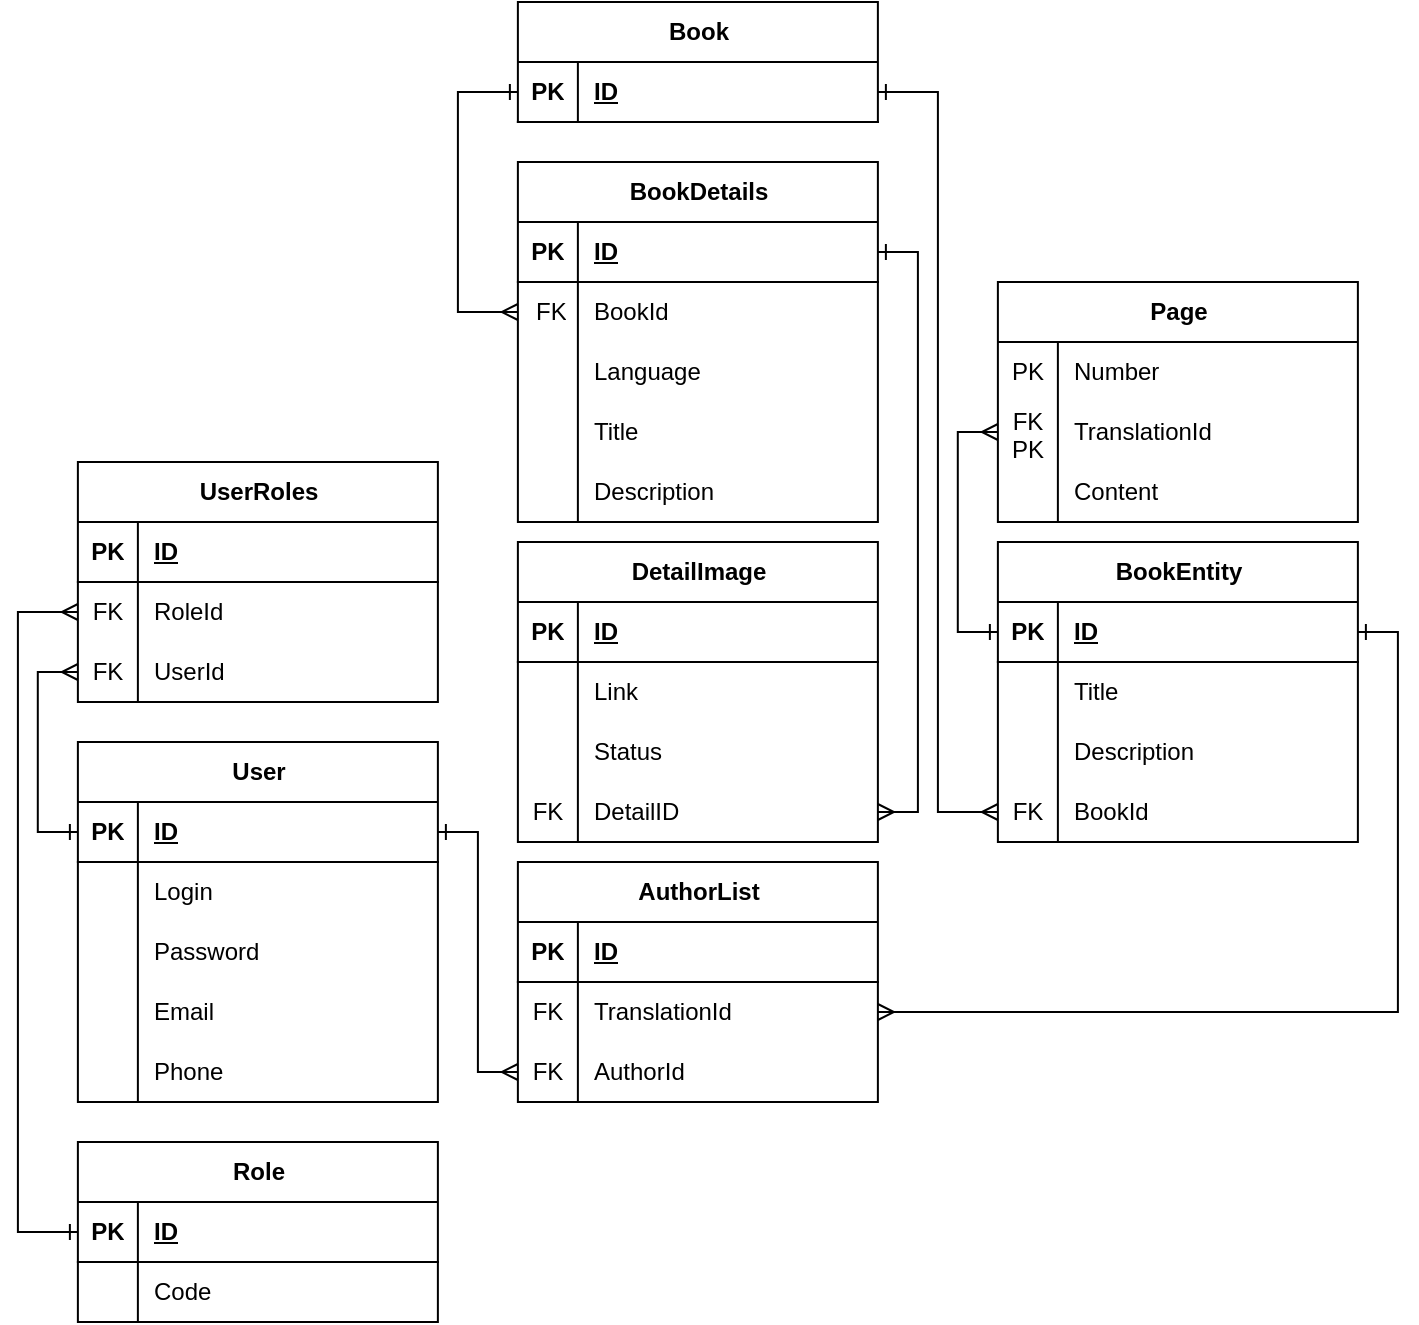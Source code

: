 <mxfile version="24.3.1" type="device" pages="2">
  <diagram name="V-1" id="q00veNmQ1FlD9XZ9JTAf">
    <mxGraphModel dx="2049" dy="1343" grid="1" gridSize="10" guides="1" tooltips="1" connect="1" arrows="1" fold="1" page="1" pageScale="1" pageWidth="850" pageHeight="1100" math="0" shadow="0">
      <root>
        <mxCell id="0" />
        <mxCell id="1" parent="0" />
        <mxCell id="PK9ElAKCxUoNhZcRnb1y-1" value="BookDetails" style="shape=table;startSize=30;container=1;collapsible=1;childLayout=tableLayout;fixedRows=1;rowLines=0;fontStyle=1;align=center;resizeLast=1;html=1;" parent="1" vertex="1">
          <mxGeometry x="339.94" y="130" width="180" height="180" as="geometry" />
        </mxCell>
        <mxCell id="PK9ElAKCxUoNhZcRnb1y-2" value="" style="shape=tableRow;horizontal=0;startSize=0;swimlaneHead=0;swimlaneBody=0;fillColor=none;collapsible=0;dropTarget=0;points=[[0,0.5],[1,0.5]];portConstraint=eastwest;top=0;left=0;right=0;bottom=1;" parent="PK9ElAKCxUoNhZcRnb1y-1" vertex="1">
          <mxGeometry y="30" width="180" height="30" as="geometry" />
        </mxCell>
        <mxCell id="PK9ElAKCxUoNhZcRnb1y-3" value="PK" style="shape=partialRectangle;connectable=0;fillColor=none;top=0;left=0;bottom=0;right=0;fontStyle=1;overflow=hidden;whiteSpace=wrap;html=1;" parent="PK9ElAKCxUoNhZcRnb1y-2" vertex="1">
          <mxGeometry width="30" height="30" as="geometry">
            <mxRectangle width="30" height="30" as="alternateBounds" />
          </mxGeometry>
        </mxCell>
        <mxCell id="PK9ElAKCxUoNhZcRnb1y-4" value="ID" style="shape=partialRectangle;connectable=0;fillColor=none;top=0;left=0;bottom=0;right=0;align=left;spacingLeft=6;fontStyle=5;overflow=hidden;whiteSpace=wrap;html=1;" parent="PK9ElAKCxUoNhZcRnb1y-2" vertex="1">
          <mxGeometry x="30" width="150" height="30" as="geometry">
            <mxRectangle width="150" height="30" as="alternateBounds" />
          </mxGeometry>
        </mxCell>
        <mxCell id="PK9ElAKCxUoNhZcRnb1y-5" value="" style="shape=tableRow;horizontal=0;startSize=0;swimlaneHead=0;swimlaneBody=0;fillColor=none;collapsible=0;dropTarget=0;points=[[0,0.5],[1,0.5]];portConstraint=eastwest;top=0;left=0;right=0;bottom=0;" parent="PK9ElAKCxUoNhZcRnb1y-1" vertex="1">
          <mxGeometry y="60" width="180" height="30" as="geometry" />
        </mxCell>
        <mxCell id="PK9ElAKCxUoNhZcRnb1y-6" value="&amp;nbsp;FK" style="shape=partialRectangle;connectable=0;fillColor=none;top=0;left=0;bottom=0;right=0;editable=1;overflow=hidden;whiteSpace=wrap;html=1;" parent="PK9ElAKCxUoNhZcRnb1y-5" vertex="1">
          <mxGeometry width="30" height="30" as="geometry">
            <mxRectangle width="30" height="30" as="alternateBounds" />
          </mxGeometry>
        </mxCell>
        <mxCell id="PK9ElAKCxUoNhZcRnb1y-7" value="BookId" style="shape=partialRectangle;connectable=0;fillColor=none;top=0;left=0;bottom=0;right=0;align=left;spacingLeft=6;overflow=hidden;whiteSpace=wrap;html=1;" parent="PK9ElAKCxUoNhZcRnb1y-5" vertex="1">
          <mxGeometry x="30" width="150" height="30" as="geometry">
            <mxRectangle width="150" height="30" as="alternateBounds" />
          </mxGeometry>
        </mxCell>
        <mxCell id="PK9ElAKCxUoNhZcRnb1y-8" value="" style="shape=tableRow;horizontal=0;startSize=0;swimlaneHead=0;swimlaneBody=0;fillColor=none;collapsible=0;dropTarget=0;points=[[0,0.5],[1,0.5]];portConstraint=eastwest;top=0;left=0;right=0;bottom=0;" parent="PK9ElAKCxUoNhZcRnb1y-1" vertex="1">
          <mxGeometry y="90" width="180" height="30" as="geometry" />
        </mxCell>
        <mxCell id="PK9ElAKCxUoNhZcRnb1y-9" value="" style="shape=partialRectangle;connectable=0;fillColor=none;top=0;left=0;bottom=0;right=0;editable=1;overflow=hidden;whiteSpace=wrap;html=1;" parent="PK9ElAKCxUoNhZcRnb1y-8" vertex="1">
          <mxGeometry width="30" height="30" as="geometry">
            <mxRectangle width="30" height="30" as="alternateBounds" />
          </mxGeometry>
        </mxCell>
        <mxCell id="PK9ElAKCxUoNhZcRnb1y-10" value="Language" style="shape=partialRectangle;connectable=0;fillColor=none;top=0;left=0;bottom=0;right=0;align=left;spacingLeft=6;overflow=hidden;whiteSpace=wrap;html=1;" parent="PK9ElAKCxUoNhZcRnb1y-8" vertex="1">
          <mxGeometry x="30" width="150" height="30" as="geometry">
            <mxRectangle width="150" height="30" as="alternateBounds" />
          </mxGeometry>
        </mxCell>
        <mxCell id="PK9ElAKCxUoNhZcRnb1y-11" value="" style="shape=tableRow;horizontal=0;startSize=0;swimlaneHead=0;swimlaneBody=0;fillColor=none;collapsible=0;dropTarget=0;points=[[0,0.5],[1,0.5]];portConstraint=eastwest;top=0;left=0;right=0;bottom=0;" parent="PK9ElAKCxUoNhZcRnb1y-1" vertex="1">
          <mxGeometry y="120" width="180" height="30" as="geometry" />
        </mxCell>
        <mxCell id="PK9ElAKCxUoNhZcRnb1y-12" value="" style="shape=partialRectangle;connectable=0;fillColor=none;top=0;left=0;bottom=0;right=0;editable=1;overflow=hidden;whiteSpace=wrap;html=1;" parent="PK9ElAKCxUoNhZcRnb1y-11" vertex="1">
          <mxGeometry width="30" height="30" as="geometry">
            <mxRectangle width="30" height="30" as="alternateBounds" />
          </mxGeometry>
        </mxCell>
        <mxCell id="PK9ElAKCxUoNhZcRnb1y-13" value="Title" style="shape=partialRectangle;connectable=0;fillColor=none;top=0;left=0;bottom=0;right=0;align=left;spacingLeft=6;overflow=hidden;whiteSpace=wrap;html=1;" parent="PK9ElAKCxUoNhZcRnb1y-11" vertex="1">
          <mxGeometry x="30" width="150" height="30" as="geometry">
            <mxRectangle width="150" height="30" as="alternateBounds" />
          </mxGeometry>
        </mxCell>
        <mxCell id="PK9ElAKCxUoNhZcRnb1y-14" value="" style="shape=tableRow;horizontal=0;startSize=0;swimlaneHead=0;swimlaneBody=0;fillColor=none;collapsible=0;dropTarget=0;points=[[0,0.5],[1,0.5]];portConstraint=eastwest;top=0;left=0;right=0;bottom=0;" parent="PK9ElAKCxUoNhZcRnb1y-1" vertex="1">
          <mxGeometry y="150" width="180" height="30" as="geometry" />
        </mxCell>
        <mxCell id="PK9ElAKCxUoNhZcRnb1y-15" value="" style="shape=partialRectangle;connectable=0;fillColor=none;top=0;left=0;bottom=0;right=0;editable=1;overflow=hidden;whiteSpace=wrap;html=1;" parent="PK9ElAKCxUoNhZcRnb1y-14" vertex="1">
          <mxGeometry width="30" height="30" as="geometry">
            <mxRectangle width="30" height="30" as="alternateBounds" />
          </mxGeometry>
        </mxCell>
        <mxCell id="PK9ElAKCxUoNhZcRnb1y-16" value="Description" style="shape=partialRectangle;connectable=0;fillColor=none;top=0;left=0;bottom=0;right=0;align=left;spacingLeft=6;overflow=hidden;whiteSpace=wrap;html=1;" parent="PK9ElAKCxUoNhZcRnb1y-14" vertex="1">
          <mxGeometry x="30" width="150" height="30" as="geometry">
            <mxRectangle width="150" height="30" as="alternateBounds" />
          </mxGeometry>
        </mxCell>
        <mxCell id="PK9ElAKCxUoNhZcRnb1y-17" value="DetailImage" style="shape=table;startSize=30;container=1;collapsible=1;childLayout=tableLayout;fixedRows=1;rowLines=0;fontStyle=1;align=center;resizeLast=1;html=1;" parent="1" vertex="1">
          <mxGeometry x="339.94" y="320" width="180" height="150" as="geometry" />
        </mxCell>
        <mxCell id="PK9ElAKCxUoNhZcRnb1y-18" value="" style="shape=tableRow;horizontal=0;startSize=0;swimlaneHead=0;swimlaneBody=0;fillColor=none;collapsible=0;dropTarget=0;points=[[0,0.5],[1,0.5]];portConstraint=eastwest;top=0;left=0;right=0;bottom=1;" parent="PK9ElAKCxUoNhZcRnb1y-17" vertex="1">
          <mxGeometry y="30" width="180" height="30" as="geometry" />
        </mxCell>
        <mxCell id="PK9ElAKCxUoNhZcRnb1y-19" value="PK" style="shape=partialRectangle;connectable=0;fillColor=none;top=0;left=0;bottom=0;right=0;fontStyle=1;overflow=hidden;whiteSpace=wrap;html=1;" parent="PK9ElAKCxUoNhZcRnb1y-18" vertex="1">
          <mxGeometry width="30" height="30" as="geometry">
            <mxRectangle width="30" height="30" as="alternateBounds" />
          </mxGeometry>
        </mxCell>
        <mxCell id="PK9ElAKCxUoNhZcRnb1y-20" value="ID" style="shape=partialRectangle;connectable=0;fillColor=none;top=0;left=0;bottom=0;right=0;align=left;spacingLeft=6;fontStyle=5;overflow=hidden;whiteSpace=wrap;html=1;" parent="PK9ElAKCxUoNhZcRnb1y-18" vertex="1">
          <mxGeometry x="30" width="150" height="30" as="geometry">
            <mxRectangle width="150" height="30" as="alternateBounds" />
          </mxGeometry>
        </mxCell>
        <mxCell id="PK9ElAKCxUoNhZcRnb1y-21" value="" style="shape=tableRow;horizontal=0;startSize=0;swimlaneHead=0;swimlaneBody=0;fillColor=none;collapsible=0;dropTarget=0;points=[[0,0.5],[1,0.5]];portConstraint=eastwest;top=0;left=0;right=0;bottom=0;" parent="PK9ElAKCxUoNhZcRnb1y-17" vertex="1">
          <mxGeometry y="60" width="180" height="30" as="geometry" />
        </mxCell>
        <mxCell id="PK9ElAKCxUoNhZcRnb1y-22" value="" style="shape=partialRectangle;connectable=0;fillColor=none;top=0;left=0;bottom=0;right=0;editable=1;overflow=hidden;whiteSpace=wrap;html=1;" parent="PK9ElAKCxUoNhZcRnb1y-21" vertex="1">
          <mxGeometry width="30" height="30" as="geometry">
            <mxRectangle width="30" height="30" as="alternateBounds" />
          </mxGeometry>
        </mxCell>
        <mxCell id="PK9ElAKCxUoNhZcRnb1y-23" value="Link" style="shape=partialRectangle;connectable=0;fillColor=none;top=0;left=0;bottom=0;right=0;align=left;spacingLeft=6;overflow=hidden;whiteSpace=wrap;html=1;" parent="PK9ElAKCxUoNhZcRnb1y-21" vertex="1">
          <mxGeometry x="30" width="150" height="30" as="geometry">
            <mxRectangle width="150" height="30" as="alternateBounds" />
          </mxGeometry>
        </mxCell>
        <mxCell id="PK9ElAKCxUoNhZcRnb1y-24" value="" style="shape=tableRow;horizontal=0;startSize=0;swimlaneHead=0;swimlaneBody=0;fillColor=none;collapsible=0;dropTarget=0;points=[[0,0.5],[1,0.5]];portConstraint=eastwest;top=0;left=0;right=0;bottom=0;" parent="PK9ElAKCxUoNhZcRnb1y-17" vertex="1">
          <mxGeometry y="90" width="180" height="30" as="geometry" />
        </mxCell>
        <mxCell id="PK9ElAKCxUoNhZcRnb1y-25" value="" style="shape=partialRectangle;connectable=0;fillColor=none;top=0;left=0;bottom=0;right=0;editable=1;overflow=hidden;whiteSpace=wrap;html=1;" parent="PK9ElAKCxUoNhZcRnb1y-24" vertex="1">
          <mxGeometry width="30" height="30" as="geometry">
            <mxRectangle width="30" height="30" as="alternateBounds" />
          </mxGeometry>
        </mxCell>
        <mxCell id="PK9ElAKCxUoNhZcRnb1y-26" value="Status" style="shape=partialRectangle;connectable=0;fillColor=none;top=0;left=0;bottom=0;right=0;align=left;spacingLeft=6;overflow=hidden;whiteSpace=wrap;html=1;" parent="PK9ElAKCxUoNhZcRnb1y-24" vertex="1">
          <mxGeometry x="30" width="150" height="30" as="geometry">
            <mxRectangle width="150" height="30" as="alternateBounds" />
          </mxGeometry>
        </mxCell>
        <mxCell id="PK9ElAKCxUoNhZcRnb1y-27" value="" style="shape=tableRow;horizontal=0;startSize=0;swimlaneHead=0;swimlaneBody=0;fillColor=none;collapsible=0;dropTarget=0;points=[[0,0.5],[1,0.5]];portConstraint=eastwest;top=0;left=0;right=0;bottom=0;" parent="PK9ElAKCxUoNhZcRnb1y-17" vertex="1">
          <mxGeometry y="120" width="180" height="30" as="geometry" />
        </mxCell>
        <mxCell id="PK9ElAKCxUoNhZcRnb1y-28" value="FK" style="shape=partialRectangle;connectable=0;fillColor=none;top=0;left=0;bottom=0;right=0;editable=1;overflow=hidden;whiteSpace=wrap;html=1;" parent="PK9ElAKCxUoNhZcRnb1y-27" vertex="1">
          <mxGeometry width="30" height="30" as="geometry">
            <mxRectangle width="30" height="30" as="alternateBounds" />
          </mxGeometry>
        </mxCell>
        <mxCell id="PK9ElAKCxUoNhZcRnb1y-29" value="DetailID" style="shape=partialRectangle;connectable=0;fillColor=none;top=0;left=0;bottom=0;right=0;align=left;spacingLeft=6;overflow=hidden;whiteSpace=wrap;html=1;" parent="PK9ElAKCxUoNhZcRnb1y-27" vertex="1">
          <mxGeometry x="30" width="150" height="30" as="geometry">
            <mxRectangle width="150" height="30" as="alternateBounds" />
          </mxGeometry>
        </mxCell>
        <mxCell id="PK9ElAKCxUoNhZcRnb1y-30" value="User" style="shape=table;startSize=30;container=1;collapsible=1;childLayout=tableLayout;fixedRows=1;rowLines=0;fontStyle=1;align=center;resizeLast=1;html=1;" parent="1" vertex="1">
          <mxGeometry x="119.94" y="420" width="180" height="180" as="geometry" />
        </mxCell>
        <mxCell id="PK9ElAKCxUoNhZcRnb1y-31" value="" style="shape=tableRow;horizontal=0;startSize=0;swimlaneHead=0;swimlaneBody=0;fillColor=none;collapsible=0;dropTarget=0;points=[[0,0.5],[1,0.5]];portConstraint=eastwest;top=0;left=0;right=0;bottom=1;" parent="PK9ElAKCxUoNhZcRnb1y-30" vertex="1">
          <mxGeometry y="30" width="180" height="30" as="geometry" />
        </mxCell>
        <mxCell id="PK9ElAKCxUoNhZcRnb1y-32" value="PK" style="shape=partialRectangle;connectable=0;fillColor=none;top=0;left=0;bottom=0;right=0;fontStyle=1;overflow=hidden;whiteSpace=wrap;html=1;" parent="PK9ElAKCxUoNhZcRnb1y-31" vertex="1">
          <mxGeometry width="30" height="30" as="geometry">
            <mxRectangle width="30" height="30" as="alternateBounds" />
          </mxGeometry>
        </mxCell>
        <mxCell id="PK9ElAKCxUoNhZcRnb1y-33" value="ID" style="shape=partialRectangle;connectable=0;fillColor=none;top=0;left=0;bottom=0;right=0;align=left;spacingLeft=6;fontStyle=5;overflow=hidden;whiteSpace=wrap;html=1;" parent="PK9ElAKCxUoNhZcRnb1y-31" vertex="1">
          <mxGeometry x="30" width="150" height="30" as="geometry">
            <mxRectangle width="150" height="30" as="alternateBounds" />
          </mxGeometry>
        </mxCell>
        <mxCell id="PK9ElAKCxUoNhZcRnb1y-34" value="" style="shape=tableRow;horizontal=0;startSize=0;swimlaneHead=0;swimlaneBody=0;fillColor=none;collapsible=0;dropTarget=0;points=[[0,0.5],[1,0.5]];portConstraint=eastwest;top=0;left=0;right=0;bottom=0;" parent="PK9ElAKCxUoNhZcRnb1y-30" vertex="1">
          <mxGeometry y="60" width="180" height="30" as="geometry" />
        </mxCell>
        <mxCell id="PK9ElAKCxUoNhZcRnb1y-35" value="" style="shape=partialRectangle;connectable=0;fillColor=none;top=0;left=0;bottom=0;right=0;editable=1;overflow=hidden;whiteSpace=wrap;html=1;" parent="PK9ElAKCxUoNhZcRnb1y-34" vertex="1">
          <mxGeometry width="30" height="30" as="geometry">
            <mxRectangle width="30" height="30" as="alternateBounds" />
          </mxGeometry>
        </mxCell>
        <mxCell id="PK9ElAKCxUoNhZcRnb1y-36" value="Login" style="shape=partialRectangle;connectable=0;fillColor=none;top=0;left=0;bottom=0;right=0;align=left;spacingLeft=6;overflow=hidden;whiteSpace=wrap;html=1;" parent="PK9ElAKCxUoNhZcRnb1y-34" vertex="1">
          <mxGeometry x="30" width="150" height="30" as="geometry">
            <mxRectangle width="150" height="30" as="alternateBounds" />
          </mxGeometry>
        </mxCell>
        <mxCell id="PK9ElAKCxUoNhZcRnb1y-37" value="" style="shape=tableRow;horizontal=0;startSize=0;swimlaneHead=0;swimlaneBody=0;fillColor=none;collapsible=0;dropTarget=0;points=[[0,0.5],[1,0.5]];portConstraint=eastwest;top=0;left=0;right=0;bottom=0;" parent="PK9ElAKCxUoNhZcRnb1y-30" vertex="1">
          <mxGeometry y="90" width="180" height="30" as="geometry" />
        </mxCell>
        <mxCell id="PK9ElAKCxUoNhZcRnb1y-38" value="" style="shape=partialRectangle;connectable=0;fillColor=none;top=0;left=0;bottom=0;right=0;editable=1;overflow=hidden;whiteSpace=wrap;html=1;" parent="PK9ElAKCxUoNhZcRnb1y-37" vertex="1">
          <mxGeometry width="30" height="30" as="geometry">
            <mxRectangle width="30" height="30" as="alternateBounds" />
          </mxGeometry>
        </mxCell>
        <mxCell id="PK9ElAKCxUoNhZcRnb1y-39" value="Password" style="shape=partialRectangle;connectable=0;fillColor=none;top=0;left=0;bottom=0;right=0;align=left;spacingLeft=6;overflow=hidden;whiteSpace=wrap;html=1;" parent="PK9ElAKCxUoNhZcRnb1y-37" vertex="1">
          <mxGeometry x="30" width="150" height="30" as="geometry">
            <mxRectangle width="150" height="30" as="alternateBounds" />
          </mxGeometry>
        </mxCell>
        <mxCell id="PK9ElAKCxUoNhZcRnb1y-40" value="" style="shape=tableRow;horizontal=0;startSize=0;swimlaneHead=0;swimlaneBody=0;fillColor=none;collapsible=0;dropTarget=0;points=[[0,0.5],[1,0.5]];portConstraint=eastwest;top=0;left=0;right=0;bottom=0;" parent="PK9ElAKCxUoNhZcRnb1y-30" vertex="1">
          <mxGeometry y="120" width="180" height="30" as="geometry" />
        </mxCell>
        <mxCell id="PK9ElAKCxUoNhZcRnb1y-41" value="" style="shape=partialRectangle;connectable=0;fillColor=none;top=0;left=0;bottom=0;right=0;editable=1;overflow=hidden;whiteSpace=wrap;html=1;" parent="PK9ElAKCxUoNhZcRnb1y-40" vertex="1">
          <mxGeometry width="30" height="30" as="geometry">
            <mxRectangle width="30" height="30" as="alternateBounds" />
          </mxGeometry>
        </mxCell>
        <mxCell id="PK9ElAKCxUoNhZcRnb1y-42" value="Email" style="shape=partialRectangle;connectable=0;fillColor=none;top=0;left=0;bottom=0;right=0;align=left;spacingLeft=6;overflow=hidden;whiteSpace=wrap;html=1;" parent="PK9ElAKCxUoNhZcRnb1y-40" vertex="1">
          <mxGeometry x="30" width="150" height="30" as="geometry">
            <mxRectangle width="150" height="30" as="alternateBounds" />
          </mxGeometry>
        </mxCell>
        <mxCell id="PK9ElAKCxUoNhZcRnb1y-43" value="" style="shape=tableRow;horizontal=0;startSize=0;swimlaneHead=0;swimlaneBody=0;fillColor=none;collapsible=0;dropTarget=0;points=[[0,0.5],[1,0.5]];portConstraint=eastwest;top=0;left=0;right=0;bottom=0;" parent="PK9ElAKCxUoNhZcRnb1y-30" vertex="1">
          <mxGeometry y="150" width="180" height="30" as="geometry" />
        </mxCell>
        <mxCell id="PK9ElAKCxUoNhZcRnb1y-44" value="" style="shape=partialRectangle;connectable=0;fillColor=none;top=0;left=0;bottom=0;right=0;editable=1;overflow=hidden;whiteSpace=wrap;html=1;" parent="PK9ElAKCxUoNhZcRnb1y-43" vertex="1">
          <mxGeometry width="30" height="30" as="geometry">
            <mxRectangle width="30" height="30" as="alternateBounds" />
          </mxGeometry>
        </mxCell>
        <mxCell id="PK9ElAKCxUoNhZcRnb1y-45" value="Phone" style="shape=partialRectangle;connectable=0;fillColor=none;top=0;left=0;bottom=0;right=0;align=left;spacingLeft=6;overflow=hidden;whiteSpace=wrap;html=1;" parent="PK9ElAKCxUoNhZcRnb1y-43" vertex="1">
          <mxGeometry x="30" width="150" height="30" as="geometry">
            <mxRectangle width="150" height="30" as="alternateBounds" />
          </mxGeometry>
        </mxCell>
        <mxCell id="PK9ElAKCxUoNhZcRnb1y-46" value="Role" style="shape=table;startSize=30;container=1;collapsible=1;childLayout=tableLayout;fixedRows=1;rowLines=0;fontStyle=1;align=center;resizeLast=1;html=1;" parent="1" vertex="1">
          <mxGeometry x="119.94" y="620" width="180" height="90" as="geometry" />
        </mxCell>
        <mxCell id="PK9ElAKCxUoNhZcRnb1y-47" value="" style="shape=tableRow;horizontal=0;startSize=0;swimlaneHead=0;swimlaneBody=0;fillColor=none;collapsible=0;dropTarget=0;points=[[0,0.5],[1,0.5]];portConstraint=eastwest;top=0;left=0;right=0;bottom=1;" parent="PK9ElAKCxUoNhZcRnb1y-46" vertex="1">
          <mxGeometry y="30" width="180" height="30" as="geometry" />
        </mxCell>
        <mxCell id="PK9ElAKCxUoNhZcRnb1y-48" value="PK" style="shape=partialRectangle;connectable=0;fillColor=none;top=0;left=0;bottom=0;right=0;fontStyle=1;overflow=hidden;whiteSpace=wrap;html=1;" parent="PK9ElAKCxUoNhZcRnb1y-47" vertex="1">
          <mxGeometry width="30" height="30" as="geometry">
            <mxRectangle width="30" height="30" as="alternateBounds" />
          </mxGeometry>
        </mxCell>
        <mxCell id="PK9ElAKCxUoNhZcRnb1y-49" value="ID" style="shape=partialRectangle;connectable=0;fillColor=none;top=0;left=0;bottom=0;right=0;align=left;spacingLeft=6;fontStyle=5;overflow=hidden;whiteSpace=wrap;html=1;" parent="PK9ElAKCxUoNhZcRnb1y-47" vertex="1">
          <mxGeometry x="30" width="150" height="30" as="geometry">
            <mxRectangle width="150" height="30" as="alternateBounds" />
          </mxGeometry>
        </mxCell>
        <mxCell id="PK9ElAKCxUoNhZcRnb1y-50" value="" style="shape=tableRow;horizontal=0;startSize=0;swimlaneHead=0;swimlaneBody=0;fillColor=none;collapsible=0;dropTarget=0;points=[[0,0.5],[1,0.5]];portConstraint=eastwest;top=0;left=0;right=0;bottom=0;" parent="PK9ElAKCxUoNhZcRnb1y-46" vertex="1">
          <mxGeometry y="60" width="180" height="30" as="geometry" />
        </mxCell>
        <mxCell id="PK9ElAKCxUoNhZcRnb1y-51" value="" style="shape=partialRectangle;connectable=0;fillColor=none;top=0;left=0;bottom=0;right=0;editable=1;overflow=hidden;whiteSpace=wrap;html=1;" parent="PK9ElAKCxUoNhZcRnb1y-50" vertex="1">
          <mxGeometry width="30" height="30" as="geometry">
            <mxRectangle width="30" height="30" as="alternateBounds" />
          </mxGeometry>
        </mxCell>
        <mxCell id="PK9ElAKCxUoNhZcRnb1y-52" value="Code" style="shape=partialRectangle;connectable=0;fillColor=none;top=0;left=0;bottom=0;right=0;align=left;spacingLeft=6;overflow=hidden;whiteSpace=wrap;html=1;" parent="PK9ElAKCxUoNhZcRnb1y-50" vertex="1">
          <mxGeometry x="30" width="150" height="30" as="geometry">
            <mxRectangle width="150" height="30" as="alternateBounds" />
          </mxGeometry>
        </mxCell>
        <mxCell id="PK9ElAKCxUoNhZcRnb1y-53" value="UserRoles" style="shape=table;startSize=30;container=1;collapsible=1;childLayout=tableLayout;fixedRows=1;rowLines=0;fontStyle=1;align=center;resizeLast=1;html=1;" parent="1" vertex="1">
          <mxGeometry x="119.94" y="280" width="180" height="120" as="geometry" />
        </mxCell>
        <mxCell id="PK9ElAKCxUoNhZcRnb1y-54" value="" style="shape=tableRow;horizontal=0;startSize=0;swimlaneHead=0;swimlaneBody=0;fillColor=none;collapsible=0;dropTarget=0;points=[[0,0.5],[1,0.5]];portConstraint=eastwest;top=0;left=0;right=0;bottom=1;" parent="PK9ElAKCxUoNhZcRnb1y-53" vertex="1">
          <mxGeometry y="30" width="180" height="30" as="geometry" />
        </mxCell>
        <mxCell id="PK9ElAKCxUoNhZcRnb1y-55" value="PK" style="shape=partialRectangle;connectable=0;fillColor=none;top=0;left=0;bottom=0;right=0;fontStyle=1;overflow=hidden;whiteSpace=wrap;html=1;" parent="PK9ElAKCxUoNhZcRnb1y-54" vertex="1">
          <mxGeometry width="30" height="30" as="geometry">
            <mxRectangle width="30" height="30" as="alternateBounds" />
          </mxGeometry>
        </mxCell>
        <mxCell id="PK9ElAKCxUoNhZcRnb1y-56" value="ID" style="shape=partialRectangle;connectable=0;fillColor=none;top=0;left=0;bottom=0;right=0;align=left;spacingLeft=6;fontStyle=5;overflow=hidden;whiteSpace=wrap;html=1;" parent="PK9ElAKCxUoNhZcRnb1y-54" vertex="1">
          <mxGeometry x="30" width="150" height="30" as="geometry">
            <mxRectangle width="150" height="30" as="alternateBounds" />
          </mxGeometry>
        </mxCell>
        <mxCell id="PK9ElAKCxUoNhZcRnb1y-57" value="" style="shape=tableRow;horizontal=0;startSize=0;swimlaneHead=0;swimlaneBody=0;fillColor=none;collapsible=0;dropTarget=0;points=[[0,0.5],[1,0.5]];portConstraint=eastwest;top=0;left=0;right=0;bottom=0;" parent="PK9ElAKCxUoNhZcRnb1y-53" vertex="1">
          <mxGeometry y="60" width="180" height="30" as="geometry" />
        </mxCell>
        <mxCell id="PK9ElAKCxUoNhZcRnb1y-58" value="FK" style="shape=partialRectangle;connectable=0;fillColor=none;top=0;left=0;bottom=0;right=0;editable=1;overflow=hidden;whiteSpace=wrap;html=1;" parent="PK9ElAKCxUoNhZcRnb1y-57" vertex="1">
          <mxGeometry width="30" height="30" as="geometry">
            <mxRectangle width="30" height="30" as="alternateBounds" />
          </mxGeometry>
        </mxCell>
        <mxCell id="PK9ElAKCxUoNhZcRnb1y-59" value="RoleId" style="shape=partialRectangle;connectable=0;fillColor=none;top=0;left=0;bottom=0;right=0;align=left;spacingLeft=6;overflow=hidden;whiteSpace=wrap;html=1;" parent="PK9ElAKCxUoNhZcRnb1y-57" vertex="1">
          <mxGeometry x="30" width="150" height="30" as="geometry">
            <mxRectangle width="150" height="30" as="alternateBounds" />
          </mxGeometry>
        </mxCell>
        <mxCell id="PK9ElAKCxUoNhZcRnb1y-60" value="" style="shape=tableRow;horizontal=0;startSize=0;swimlaneHead=0;swimlaneBody=0;fillColor=none;collapsible=0;dropTarget=0;points=[[0,0.5],[1,0.5]];portConstraint=eastwest;top=0;left=0;right=0;bottom=0;" parent="PK9ElAKCxUoNhZcRnb1y-53" vertex="1">
          <mxGeometry y="90" width="180" height="30" as="geometry" />
        </mxCell>
        <mxCell id="PK9ElAKCxUoNhZcRnb1y-61" value="FK" style="shape=partialRectangle;connectable=0;fillColor=none;top=0;left=0;bottom=0;right=0;editable=1;overflow=hidden;whiteSpace=wrap;html=1;" parent="PK9ElAKCxUoNhZcRnb1y-60" vertex="1">
          <mxGeometry width="30" height="30" as="geometry">
            <mxRectangle width="30" height="30" as="alternateBounds" />
          </mxGeometry>
        </mxCell>
        <mxCell id="PK9ElAKCxUoNhZcRnb1y-62" value="UserId" style="shape=partialRectangle;connectable=0;fillColor=none;top=0;left=0;bottom=0;right=0;align=left;spacingLeft=6;overflow=hidden;whiteSpace=wrap;html=1;" parent="PK9ElAKCxUoNhZcRnb1y-60" vertex="1">
          <mxGeometry x="30" width="150" height="30" as="geometry">
            <mxRectangle width="150" height="30" as="alternateBounds" />
          </mxGeometry>
        </mxCell>
        <mxCell id="PK9ElAKCxUoNhZcRnb1y-63" style="edgeStyle=orthogonalEdgeStyle;rounded=0;orthogonalLoop=1;jettySize=auto;html=1;endArrow=ERmany;endFill=0;startArrow=ERone;startFill=0;exitX=0;exitY=0.5;exitDx=0;exitDy=0;entryX=0;entryY=0.5;entryDx=0;entryDy=0;" parent="1" source="PK9ElAKCxUoNhZcRnb1y-47" target="PK9ElAKCxUoNhZcRnb1y-57" edge="1">
          <mxGeometry relative="1" as="geometry">
            <mxPoint x="-50.06" y="115" as="sourcePoint" />
            <mxPoint x="-150.06" y="415" as="targetPoint" />
            <Array as="points">
              <mxPoint x="89.94" y="665" />
              <mxPoint x="89.94" y="355" />
            </Array>
          </mxGeometry>
        </mxCell>
        <mxCell id="PK9ElAKCxUoNhZcRnb1y-64" style="edgeStyle=orthogonalEdgeStyle;rounded=0;orthogonalLoop=1;jettySize=auto;html=1;endArrow=ERmany;endFill=0;startArrow=ERone;startFill=0;exitX=0;exitY=0.5;exitDx=0;exitDy=0;entryX=0;entryY=0.5;entryDx=0;entryDy=0;" parent="1" source="PK9ElAKCxUoNhZcRnb1y-31" target="PK9ElAKCxUoNhZcRnb1y-60" edge="1">
          <mxGeometry relative="1" as="geometry">
            <mxPoint x="49.94" y="775" as="sourcePoint" />
            <mxPoint x="49.94" y="705" as="targetPoint" />
          </mxGeometry>
        </mxCell>
        <mxCell id="PK9ElAKCxUoNhZcRnb1y-65" value="Book" style="shape=table;startSize=30;container=1;collapsible=1;childLayout=tableLayout;fixedRows=1;rowLines=0;fontStyle=1;align=center;resizeLast=1;html=1;" parent="1" vertex="1">
          <mxGeometry x="339.94" y="50" width="180" height="60" as="geometry" />
        </mxCell>
        <mxCell id="PK9ElAKCxUoNhZcRnb1y-66" value="" style="shape=tableRow;horizontal=0;startSize=0;swimlaneHead=0;swimlaneBody=0;fillColor=none;collapsible=0;dropTarget=0;points=[[0,0.5],[1,0.5]];portConstraint=eastwest;top=0;left=0;right=0;bottom=1;" parent="PK9ElAKCxUoNhZcRnb1y-65" vertex="1">
          <mxGeometry y="30" width="180" height="30" as="geometry" />
        </mxCell>
        <mxCell id="PK9ElAKCxUoNhZcRnb1y-67" value="PK" style="shape=partialRectangle;connectable=0;fillColor=none;top=0;left=0;bottom=0;right=0;fontStyle=1;overflow=hidden;whiteSpace=wrap;html=1;" parent="PK9ElAKCxUoNhZcRnb1y-66" vertex="1">
          <mxGeometry width="30" height="30" as="geometry">
            <mxRectangle width="30" height="30" as="alternateBounds" />
          </mxGeometry>
        </mxCell>
        <mxCell id="PK9ElAKCxUoNhZcRnb1y-68" value="ID" style="shape=partialRectangle;connectable=0;fillColor=none;top=0;left=0;bottom=0;right=0;align=left;spacingLeft=6;fontStyle=5;overflow=hidden;whiteSpace=wrap;html=1;" parent="PK9ElAKCxUoNhZcRnb1y-66" vertex="1">
          <mxGeometry x="30" width="150" height="30" as="geometry">
            <mxRectangle width="150" height="30" as="alternateBounds" />
          </mxGeometry>
        </mxCell>
        <mxCell id="PK9ElAKCxUoNhZcRnb1y-69" value="BookEntity" style="shape=table;startSize=30;container=1;collapsible=1;childLayout=tableLayout;fixedRows=1;rowLines=0;fontStyle=1;align=center;resizeLast=1;html=1;" parent="1" vertex="1">
          <mxGeometry x="579.94" y="320" width="180" height="150" as="geometry" />
        </mxCell>
        <mxCell id="PK9ElAKCxUoNhZcRnb1y-70" value="" style="shape=tableRow;horizontal=0;startSize=0;swimlaneHead=0;swimlaneBody=0;fillColor=none;collapsible=0;dropTarget=0;points=[[0,0.5],[1,0.5]];portConstraint=eastwest;top=0;left=0;right=0;bottom=1;" parent="PK9ElAKCxUoNhZcRnb1y-69" vertex="1">
          <mxGeometry y="30" width="180" height="30" as="geometry" />
        </mxCell>
        <mxCell id="PK9ElAKCxUoNhZcRnb1y-71" value="PK" style="shape=partialRectangle;connectable=0;fillColor=none;top=0;left=0;bottom=0;right=0;fontStyle=1;overflow=hidden;whiteSpace=wrap;html=1;" parent="PK9ElAKCxUoNhZcRnb1y-70" vertex="1">
          <mxGeometry width="30" height="30" as="geometry">
            <mxRectangle width="30" height="30" as="alternateBounds" />
          </mxGeometry>
        </mxCell>
        <mxCell id="PK9ElAKCxUoNhZcRnb1y-72" value="ID" style="shape=partialRectangle;connectable=0;fillColor=none;top=0;left=0;bottom=0;right=0;align=left;spacingLeft=6;fontStyle=5;overflow=hidden;whiteSpace=wrap;html=1;" parent="PK9ElAKCxUoNhZcRnb1y-70" vertex="1">
          <mxGeometry x="30" width="150" height="30" as="geometry">
            <mxRectangle width="150" height="30" as="alternateBounds" />
          </mxGeometry>
        </mxCell>
        <mxCell id="PK9ElAKCxUoNhZcRnb1y-73" value="" style="shape=tableRow;horizontal=0;startSize=0;swimlaneHead=0;swimlaneBody=0;fillColor=none;collapsible=0;dropTarget=0;points=[[0,0.5],[1,0.5]];portConstraint=eastwest;top=0;left=0;right=0;bottom=0;" parent="PK9ElAKCxUoNhZcRnb1y-69" vertex="1">
          <mxGeometry y="60" width="180" height="30" as="geometry" />
        </mxCell>
        <mxCell id="PK9ElAKCxUoNhZcRnb1y-74" value="" style="shape=partialRectangle;connectable=0;fillColor=none;top=0;left=0;bottom=0;right=0;editable=1;overflow=hidden;whiteSpace=wrap;html=1;" parent="PK9ElAKCxUoNhZcRnb1y-73" vertex="1">
          <mxGeometry width="30" height="30" as="geometry">
            <mxRectangle width="30" height="30" as="alternateBounds" />
          </mxGeometry>
        </mxCell>
        <mxCell id="PK9ElAKCxUoNhZcRnb1y-75" value="Title" style="shape=partialRectangle;connectable=0;fillColor=none;top=0;left=0;bottom=0;right=0;align=left;spacingLeft=6;overflow=hidden;whiteSpace=wrap;html=1;" parent="PK9ElAKCxUoNhZcRnb1y-73" vertex="1">
          <mxGeometry x="30" width="150" height="30" as="geometry">
            <mxRectangle width="150" height="30" as="alternateBounds" />
          </mxGeometry>
        </mxCell>
        <mxCell id="PK9ElAKCxUoNhZcRnb1y-76" value="" style="shape=tableRow;horizontal=0;startSize=0;swimlaneHead=0;swimlaneBody=0;fillColor=none;collapsible=0;dropTarget=0;points=[[0,0.5],[1,0.5]];portConstraint=eastwest;top=0;left=0;right=0;bottom=0;" parent="PK9ElAKCxUoNhZcRnb1y-69" vertex="1">
          <mxGeometry y="90" width="180" height="30" as="geometry" />
        </mxCell>
        <mxCell id="PK9ElAKCxUoNhZcRnb1y-77" value="" style="shape=partialRectangle;connectable=0;fillColor=none;top=0;left=0;bottom=0;right=0;editable=1;overflow=hidden;whiteSpace=wrap;html=1;" parent="PK9ElAKCxUoNhZcRnb1y-76" vertex="1">
          <mxGeometry width="30" height="30" as="geometry">
            <mxRectangle width="30" height="30" as="alternateBounds" />
          </mxGeometry>
        </mxCell>
        <mxCell id="PK9ElAKCxUoNhZcRnb1y-78" value="Description" style="shape=partialRectangle;connectable=0;fillColor=none;top=0;left=0;bottom=0;right=0;align=left;spacingLeft=6;overflow=hidden;whiteSpace=wrap;html=1;" parent="PK9ElAKCxUoNhZcRnb1y-76" vertex="1">
          <mxGeometry x="30" width="150" height="30" as="geometry">
            <mxRectangle width="150" height="30" as="alternateBounds" />
          </mxGeometry>
        </mxCell>
        <mxCell id="PK9ElAKCxUoNhZcRnb1y-79" value="" style="shape=tableRow;horizontal=0;startSize=0;swimlaneHead=0;swimlaneBody=0;fillColor=none;collapsible=0;dropTarget=0;points=[[0,0.5],[1,0.5]];portConstraint=eastwest;top=0;left=0;right=0;bottom=0;" parent="PK9ElAKCxUoNhZcRnb1y-69" vertex="1">
          <mxGeometry y="120" width="180" height="30" as="geometry" />
        </mxCell>
        <mxCell id="PK9ElAKCxUoNhZcRnb1y-80" value="FK" style="shape=partialRectangle;connectable=0;fillColor=none;top=0;left=0;bottom=0;right=0;editable=1;overflow=hidden;whiteSpace=wrap;html=1;" parent="PK9ElAKCxUoNhZcRnb1y-79" vertex="1">
          <mxGeometry width="30" height="30" as="geometry">
            <mxRectangle width="30" height="30" as="alternateBounds" />
          </mxGeometry>
        </mxCell>
        <mxCell id="PK9ElAKCxUoNhZcRnb1y-81" value="BookId" style="shape=partialRectangle;connectable=0;fillColor=none;top=0;left=0;bottom=0;right=0;align=left;spacingLeft=6;overflow=hidden;whiteSpace=wrap;html=1;" parent="PK9ElAKCxUoNhZcRnb1y-79" vertex="1">
          <mxGeometry x="30" width="150" height="30" as="geometry">
            <mxRectangle width="150" height="30" as="alternateBounds" />
          </mxGeometry>
        </mxCell>
        <mxCell id="PK9ElAKCxUoNhZcRnb1y-82" value="Page" style="shape=table;startSize=30;container=1;collapsible=1;childLayout=tableLayout;fixedRows=1;rowLines=0;fontStyle=1;align=center;resizeLast=1;html=1;" parent="1" vertex="1">
          <mxGeometry x="579.94" y="190" width="180" height="120" as="geometry" />
        </mxCell>
        <mxCell id="PK9ElAKCxUoNhZcRnb1y-83" value="" style="shape=tableRow;horizontal=0;startSize=0;swimlaneHead=0;swimlaneBody=0;fillColor=none;collapsible=0;dropTarget=0;points=[[0,0.5],[1,0.5]];portConstraint=eastwest;top=0;left=0;right=0;bottom=0;" parent="PK9ElAKCxUoNhZcRnb1y-82" vertex="1">
          <mxGeometry y="30" width="180" height="30" as="geometry" />
        </mxCell>
        <mxCell id="PK9ElAKCxUoNhZcRnb1y-84" value="PK" style="shape=partialRectangle;connectable=0;fillColor=none;top=0;left=0;bottom=0;right=0;editable=1;overflow=hidden;whiteSpace=wrap;html=1;" parent="PK9ElAKCxUoNhZcRnb1y-83" vertex="1">
          <mxGeometry width="30" height="30" as="geometry">
            <mxRectangle width="30" height="30" as="alternateBounds" />
          </mxGeometry>
        </mxCell>
        <mxCell id="PK9ElAKCxUoNhZcRnb1y-85" value="Number" style="shape=partialRectangle;connectable=0;fillColor=none;top=0;left=0;bottom=0;right=0;align=left;spacingLeft=6;overflow=hidden;whiteSpace=wrap;html=1;" parent="PK9ElAKCxUoNhZcRnb1y-83" vertex="1">
          <mxGeometry x="30" width="150" height="30" as="geometry">
            <mxRectangle width="150" height="30" as="alternateBounds" />
          </mxGeometry>
        </mxCell>
        <mxCell id="PK9ElAKCxUoNhZcRnb1y-86" value="" style="shape=tableRow;horizontal=0;startSize=0;swimlaneHead=0;swimlaneBody=0;fillColor=none;collapsible=0;dropTarget=0;points=[[0,0.5],[1,0.5]];portConstraint=eastwest;top=0;left=0;right=0;bottom=0;" parent="PK9ElAKCxUoNhZcRnb1y-82" vertex="1">
          <mxGeometry y="60" width="180" height="30" as="geometry" />
        </mxCell>
        <mxCell id="PK9ElAKCxUoNhZcRnb1y-87" value="FK PK" style="shape=partialRectangle;connectable=0;fillColor=none;top=0;left=0;bottom=0;right=0;editable=1;overflow=hidden;whiteSpace=wrap;html=1;" parent="PK9ElAKCxUoNhZcRnb1y-86" vertex="1">
          <mxGeometry width="30" height="30" as="geometry">
            <mxRectangle width="30" height="30" as="alternateBounds" />
          </mxGeometry>
        </mxCell>
        <mxCell id="PK9ElAKCxUoNhZcRnb1y-88" value="TranslationId" style="shape=partialRectangle;connectable=0;fillColor=none;top=0;left=0;bottom=0;right=0;align=left;spacingLeft=6;overflow=hidden;whiteSpace=wrap;html=1;" parent="PK9ElAKCxUoNhZcRnb1y-86" vertex="1">
          <mxGeometry x="30" width="150" height="30" as="geometry">
            <mxRectangle width="150" height="30" as="alternateBounds" />
          </mxGeometry>
        </mxCell>
        <mxCell id="PK9ElAKCxUoNhZcRnb1y-92" value="" style="shape=tableRow;horizontal=0;startSize=0;swimlaneHead=0;swimlaneBody=0;fillColor=none;collapsible=0;dropTarget=0;points=[[0,0.5],[1,0.5]];portConstraint=eastwest;top=0;left=0;right=0;bottom=0;" parent="PK9ElAKCxUoNhZcRnb1y-82" vertex="1">
          <mxGeometry y="90" width="180" height="30" as="geometry" />
        </mxCell>
        <mxCell id="PK9ElAKCxUoNhZcRnb1y-93" value="" style="shape=partialRectangle;connectable=0;fillColor=none;top=0;left=0;bottom=0;right=0;editable=1;overflow=hidden;whiteSpace=wrap;html=1;" parent="PK9ElAKCxUoNhZcRnb1y-92" vertex="1">
          <mxGeometry width="30" height="30" as="geometry">
            <mxRectangle width="30" height="30" as="alternateBounds" />
          </mxGeometry>
        </mxCell>
        <mxCell id="PK9ElAKCxUoNhZcRnb1y-94" value="Content" style="shape=partialRectangle;connectable=0;fillColor=none;top=0;left=0;bottom=0;right=0;align=left;spacingLeft=6;overflow=hidden;whiteSpace=wrap;html=1;" parent="PK9ElAKCxUoNhZcRnb1y-92" vertex="1">
          <mxGeometry x="30" width="150" height="30" as="geometry">
            <mxRectangle width="150" height="30" as="alternateBounds" />
          </mxGeometry>
        </mxCell>
        <mxCell id="PK9ElAKCxUoNhZcRnb1y-96" style="edgeStyle=orthogonalEdgeStyle;rounded=0;orthogonalLoop=1;jettySize=auto;html=1;exitX=0;exitY=0.5;exitDx=0;exitDy=0;entryX=0;entryY=0.5;entryDx=0;entryDy=0;endArrow=ERmany;endFill=0;startArrow=ERone;startFill=0;" parent="1" source="PK9ElAKCxUoNhZcRnb1y-66" target="PK9ElAKCxUoNhZcRnb1y-5" edge="1">
          <mxGeometry relative="1" as="geometry">
            <mxPoint x="639.94" y="310" as="sourcePoint" />
            <mxPoint x="639.94" y="230" as="targetPoint" />
            <Array as="points">
              <mxPoint x="309.94" y="95" />
              <mxPoint x="309.94" y="205" />
            </Array>
          </mxGeometry>
        </mxCell>
        <mxCell id="PK9ElAKCxUoNhZcRnb1y-97" style="edgeStyle=orthogonalEdgeStyle;rounded=0;orthogonalLoop=1;jettySize=auto;html=1;exitX=1;exitY=0.5;exitDx=0;exitDy=0;entryX=0;entryY=0.5;entryDx=0;entryDy=0;endArrow=ERmany;endFill=0;startArrow=ERone;startFill=0;" parent="1" source="PK9ElAKCxUoNhZcRnb1y-66" target="PK9ElAKCxUoNhZcRnb1y-79" edge="1">
          <mxGeometry relative="1" as="geometry">
            <mxPoint x="369.94" y="105" as="sourcePoint" />
            <mxPoint x="369.94" y="215" as="targetPoint" />
            <Array as="points">
              <mxPoint x="549.94" y="95" />
              <mxPoint x="549.94" y="455" />
            </Array>
          </mxGeometry>
        </mxCell>
        <mxCell id="PK9ElAKCxUoNhZcRnb1y-98" style="edgeStyle=orthogonalEdgeStyle;rounded=0;orthogonalLoop=1;jettySize=auto;html=1;entryX=1;entryY=0.5;entryDx=0;entryDy=0;endArrow=ERmany;endFill=0;startArrow=ERone;startFill=0;exitX=1;exitY=0.5;exitDx=0;exitDy=0;" parent="1" source="PK9ElAKCxUoNhZcRnb1y-2" target="PK9ElAKCxUoNhZcRnb1y-27" edge="1">
          <mxGeometry relative="1" as="geometry">
            <mxPoint x="369.94" y="105" as="sourcePoint" />
            <mxPoint x="369.94" y="215" as="targetPoint" />
            <Array as="points">
              <mxPoint x="539.94" y="175" />
              <mxPoint x="539.94" y="455" />
            </Array>
          </mxGeometry>
        </mxCell>
        <mxCell id="PK9ElAKCxUoNhZcRnb1y-99" value="AuthorList" style="shape=table;startSize=30;container=1;collapsible=1;childLayout=tableLayout;fixedRows=1;rowLines=0;fontStyle=1;align=center;resizeLast=1;html=1;" parent="1" vertex="1">
          <mxGeometry x="339.94" y="480" width="180" height="120" as="geometry" />
        </mxCell>
        <mxCell id="PK9ElAKCxUoNhZcRnb1y-100" value="" style="shape=tableRow;horizontal=0;startSize=0;swimlaneHead=0;swimlaneBody=0;fillColor=none;collapsible=0;dropTarget=0;points=[[0,0.5],[1,0.5]];portConstraint=eastwest;top=0;left=0;right=0;bottom=1;" parent="PK9ElAKCxUoNhZcRnb1y-99" vertex="1">
          <mxGeometry y="30" width="180" height="30" as="geometry" />
        </mxCell>
        <mxCell id="PK9ElAKCxUoNhZcRnb1y-101" value="PK" style="shape=partialRectangle;connectable=0;fillColor=none;top=0;left=0;bottom=0;right=0;fontStyle=1;overflow=hidden;whiteSpace=wrap;html=1;" parent="PK9ElAKCxUoNhZcRnb1y-100" vertex="1">
          <mxGeometry width="30" height="30" as="geometry">
            <mxRectangle width="30" height="30" as="alternateBounds" />
          </mxGeometry>
        </mxCell>
        <mxCell id="PK9ElAKCxUoNhZcRnb1y-102" value="ID" style="shape=partialRectangle;connectable=0;fillColor=none;top=0;left=0;bottom=0;right=0;align=left;spacingLeft=6;fontStyle=5;overflow=hidden;whiteSpace=wrap;html=1;" parent="PK9ElAKCxUoNhZcRnb1y-100" vertex="1">
          <mxGeometry x="30" width="150" height="30" as="geometry">
            <mxRectangle width="150" height="30" as="alternateBounds" />
          </mxGeometry>
        </mxCell>
        <mxCell id="PK9ElAKCxUoNhZcRnb1y-103" value="" style="shape=tableRow;horizontal=0;startSize=0;swimlaneHead=0;swimlaneBody=0;fillColor=none;collapsible=0;dropTarget=0;points=[[0,0.5],[1,0.5]];portConstraint=eastwest;top=0;left=0;right=0;bottom=0;" parent="PK9ElAKCxUoNhZcRnb1y-99" vertex="1">
          <mxGeometry y="60" width="180" height="30" as="geometry" />
        </mxCell>
        <mxCell id="PK9ElAKCxUoNhZcRnb1y-104" value="FK" style="shape=partialRectangle;connectable=0;fillColor=none;top=0;left=0;bottom=0;right=0;editable=1;overflow=hidden;whiteSpace=wrap;html=1;" parent="PK9ElAKCxUoNhZcRnb1y-103" vertex="1">
          <mxGeometry width="30" height="30" as="geometry">
            <mxRectangle width="30" height="30" as="alternateBounds" />
          </mxGeometry>
        </mxCell>
        <mxCell id="PK9ElAKCxUoNhZcRnb1y-105" value="TranslationId" style="shape=partialRectangle;connectable=0;fillColor=none;top=0;left=0;bottom=0;right=0;align=left;spacingLeft=6;overflow=hidden;whiteSpace=wrap;html=1;" parent="PK9ElAKCxUoNhZcRnb1y-103" vertex="1">
          <mxGeometry x="30" width="150" height="30" as="geometry">
            <mxRectangle width="150" height="30" as="alternateBounds" />
          </mxGeometry>
        </mxCell>
        <mxCell id="PK9ElAKCxUoNhZcRnb1y-106" value="" style="shape=tableRow;horizontal=0;startSize=0;swimlaneHead=0;swimlaneBody=0;fillColor=none;collapsible=0;dropTarget=0;points=[[0,0.5],[1,0.5]];portConstraint=eastwest;top=0;left=0;right=0;bottom=0;" parent="PK9ElAKCxUoNhZcRnb1y-99" vertex="1">
          <mxGeometry y="90" width="180" height="30" as="geometry" />
        </mxCell>
        <mxCell id="PK9ElAKCxUoNhZcRnb1y-107" value="FK" style="shape=partialRectangle;connectable=0;fillColor=none;top=0;left=0;bottom=0;right=0;editable=1;overflow=hidden;whiteSpace=wrap;html=1;" parent="PK9ElAKCxUoNhZcRnb1y-106" vertex="1">
          <mxGeometry width="30" height="30" as="geometry">
            <mxRectangle width="30" height="30" as="alternateBounds" />
          </mxGeometry>
        </mxCell>
        <mxCell id="PK9ElAKCxUoNhZcRnb1y-108" value="AuthorId" style="shape=partialRectangle;connectable=0;fillColor=none;top=0;left=0;bottom=0;right=0;align=left;spacingLeft=6;overflow=hidden;whiteSpace=wrap;html=1;" parent="PK9ElAKCxUoNhZcRnb1y-106" vertex="1">
          <mxGeometry x="30" width="150" height="30" as="geometry">
            <mxRectangle width="150" height="30" as="alternateBounds" />
          </mxGeometry>
        </mxCell>
        <mxCell id="PK9ElAKCxUoNhZcRnb1y-109" style="edgeStyle=orthogonalEdgeStyle;rounded=0;orthogonalLoop=1;jettySize=auto;html=1;exitX=1;exitY=0.5;exitDx=0;exitDy=0;entryX=1;entryY=0.5;entryDx=0;entryDy=0;endArrow=ERmany;endFill=0;startArrow=ERone;startFill=0;" parent="1" source="PK9ElAKCxUoNhZcRnb1y-70" target="PK9ElAKCxUoNhZcRnb1y-103" edge="1">
          <mxGeometry relative="1" as="geometry">
            <mxPoint x="939.94" y="860" as="sourcePoint" />
            <mxPoint x="789.94" y="920" as="targetPoint" />
            <Array as="points">
              <mxPoint x="779.94" y="365" />
              <mxPoint x="779.94" y="555" />
            </Array>
          </mxGeometry>
        </mxCell>
        <mxCell id="PK9ElAKCxUoNhZcRnb1y-110" style="edgeStyle=orthogonalEdgeStyle;rounded=0;orthogonalLoop=1;jettySize=auto;html=1;exitX=1;exitY=0.5;exitDx=0;exitDy=0;entryX=0;entryY=0.5;entryDx=0;entryDy=0;endArrow=ERmany;endFill=0;startArrow=ERone;startFill=0;" parent="1" source="PK9ElAKCxUoNhZcRnb1y-31" target="PK9ElAKCxUoNhZcRnb1y-106" edge="1">
          <mxGeometry relative="1" as="geometry">
            <mxPoint x="1029.94" y="335" as="sourcePoint" />
            <mxPoint x="529.94" y="860" as="targetPoint" />
            <Array as="points">
              <mxPoint x="319.94" y="465" />
              <mxPoint x="319.94" y="585" />
            </Array>
          </mxGeometry>
        </mxCell>
        <mxCell id="ZIl8Ok_A_amnKPVB22hO-1" style="edgeStyle=orthogonalEdgeStyle;rounded=0;orthogonalLoop=1;jettySize=auto;html=1;entryX=0;entryY=0.5;entryDx=0;entryDy=0;startArrow=ERone;startFill=0;endArrow=ERmany;endFill=0;" parent="1" source="PK9ElAKCxUoNhZcRnb1y-70" target="PK9ElAKCxUoNhZcRnb1y-86" edge="1">
          <mxGeometry relative="1" as="geometry" />
        </mxCell>
      </root>
    </mxGraphModel>
  </diagram>
  <diagram id="1DlgHeEok4Ld0MgONfdO" name="V-2">
    <mxGraphModel dx="1509" dy="989" grid="1" gridSize="10" guides="1" tooltips="1" connect="1" arrows="1" fold="1" page="1" pageScale="1" pageWidth="850" pageHeight="1100" math="0" shadow="0">
      <root>
        <mxCell id="0" />
        <mxCell id="1" parent="0" />
        <mxCell id="1k1pi0G_HoPQECz-6s-0-1" value="BookDetails" style="shape=table;startSize=30;container=1;collapsible=1;childLayout=tableLayout;fixedRows=1;rowLines=0;fontStyle=1;align=center;resizeLast=1;html=1;" vertex="1" parent="1">
          <mxGeometry x="490" y="250" width="180" height="180" as="geometry" />
        </mxCell>
        <mxCell id="1k1pi0G_HoPQECz-6s-0-2" value="" style="shape=tableRow;horizontal=0;startSize=0;swimlaneHead=0;swimlaneBody=0;fillColor=none;collapsible=0;dropTarget=0;points=[[0,0.5],[1,0.5]];portConstraint=eastwest;top=0;left=0;right=0;bottom=1;" vertex="1" parent="1k1pi0G_HoPQECz-6s-0-1">
          <mxGeometry y="30" width="180" height="30" as="geometry" />
        </mxCell>
        <mxCell id="1k1pi0G_HoPQECz-6s-0-3" value="PK" style="shape=partialRectangle;connectable=0;fillColor=none;top=0;left=0;bottom=0;right=0;fontStyle=1;overflow=hidden;whiteSpace=wrap;html=1;" vertex="1" parent="1k1pi0G_HoPQECz-6s-0-2">
          <mxGeometry width="30" height="30" as="geometry">
            <mxRectangle width="30" height="30" as="alternateBounds" />
          </mxGeometry>
        </mxCell>
        <mxCell id="1k1pi0G_HoPQECz-6s-0-4" value="ID" style="shape=partialRectangle;connectable=0;fillColor=none;top=0;left=0;bottom=0;right=0;align=left;spacingLeft=6;fontStyle=5;overflow=hidden;whiteSpace=wrap;html=1;" vertex="1" parent="1k1pi0G_HoPQECz-6s-0-2">
          <mxGeometry x="30" width="150" height="30" as="geometry">
            <mxRectangle width="150" height="30" as="alternateBounds" />
          </mxGeometry>
        </mxCell>
        <mxCell id="1k1pi0G_HoPQECz-6s-0-5" value="" style="shape=tableRow;horizontal=0;startSize=0;swimlaneHead=0;swimlaneBody=0;fillColor=none;collapsible=0;dropTarget=0;points=[[0,0.5],[1,0.5]];portConstraint=eastwest;top=0;left=0;right=0;bottom=0;" vertex="1" parent="1k1pi0G_HoPQECz-6s-0-1">
          <mxGeometry y="60" width="180" height="30" as="geometry" />
        </mxCell>
        <mxCell id="1k1pi0G_HoPQECz-6s-0-6" value="&amp;nbsp;FK" style="shape=partialRectangle;connectable=0;fillColor=none;top=0;left=0;bottom=0;right=0;editable=1;overflow=hidden;whiteSpace=wrap;html=1;" vertex="1" parent="1k1pi0G_HoPQECz-6s-0-5">
          <mxGeometry width="30" height="30" as="geometry">
            <mxRectangle width="30" height="30" as="alternateBounds" />
          </mxGeometry>
        </mxCell>
        <mxCell id="1k1pi0G_HoPQECz-6s-0-7" value="BookId" style="shape=partialRectangle;connectable=0;fillColor=none;top=0;left=0;bottom=0;right=0;align=left;spacingLeft=6;overflow=hidden;whiteSpace=wrap;html=1;verticalAlign=middle;" vertex="1" parent="1k1pi0G_HoPQECz-6s-0-5">
          <mxGeometry x="30" width="150" height="30" as="geometry">
            <mxRectangle width="150" height="30" as="alternateBounds" />
          </mxGeometry>
        </mxCell>
        <mxCell id="1k1pi0G_HoPQECz-6s-0-8" value="" style="shape=tableRow;horizontal=0;startSize=0;swimlaneHead=0;swimlaneBody=0;fillColor=none;collapsible=0;dropTarget=0;points=[[0,0.5],[1,0.5]];portConstraint=eastwest;top=0;left=0;right=0;bottom=0;" vertex="1" parent="1k1pi0G_HoPQECz-6s-0-1">
          <mxGeometry y="90" width="180" height="30" as="geometry" />
        </mxCell>
        <mxCell id="1k1pi0G_HoPQECz-6s-0-9" value="" style="shape=partialRectangle;connectable=0;fillColor=none;top=0;left=0;bottom=0;right=0;editable=1;overflow=hidden;whiteSpace=wrap;html=1;" vertex="1" parent="1k1pi0G_HoPQECz-6s-0-8">
          <mxGeometry width="30" height="30" as="geometry">
            <mxRectangle width="30" height="30" as="alternateBounds" />
          </mxGeometry>
        </mxCell>
        <mxCell id="1k1pi0G_HoPQECz-6s-0-10" value="Language" style="shape=partialRectangle;connectable=0;fillColor=none;top=0;left=0;bottom=0;right=0;align=left;spacingLeft=6;overflow=hidden;whiteSpace=wrap;html=1;" vertex="1" parent="1k1pi0G_HoPQECz-6s-0-8">
          <mxGeometry x="30" width="150" height="30" as="geometry">
            <mxRectangle width="150" height="30" as="alternateBounds" />
          </mxGeometry>
        </mxCell>
        <mxCell id="1k1pi0G_HoPQECz-6s-0-11" value="" style="shape=tableRow;horizontal=0;startSize=0;swimlaneHead=0;swimlaneBody=0;fillColor=none;collapsible=0;dropTarget=0;points=[[0,0.5],[1,0.5]];portConstraint=eastwest;top=0;left=0;right=0;bottom=0;" vertex="1" parent="1k1pi0G_HoPQECz-6s-0-1">
          <mxGeometry y="120" width="180" height="30" as="geometry" />
        </mxCell>
        <mxCell id="1k1pi0G_HoPQECz-6s-0-12" value="" style="shape=partialRectangle;connectable=0;fillColor=none;top=0;left=0;bottom=0;right=0;editable=1;overflow=hidden;whiteSpace=wrap;html=1;" vertex="1" parent="1k1pi0G_HoPQECz-6s-0-11">
          <mxGeometry width="30" height="30" as="geometry">
            <mxRectangle width="30" height="30" as="alternateBounds" />
          </mxGeometry>
        </mxCell>
        <mxCell id="1k1pi0G_HoPQECz-6s-0-13" value="Title" style="shape=partialRectangle;connectable=0;fillColor=none;top=0;left=0;bottom=0;right=0;align=left;spacingLeft=6;overflow=hidden;whiteSpace=wrap;html=1;" vertex="1" parent="1k1pi0G_HoPQECz-6s-0-11">
          <mxGeometry x="30" width="150" height="30" as="geometry">
            <mxRectangle width="150" height="30" as="alternateBounds" />
          </mxGeometry>
        </mxCell>
        <mxCell id="1k1pi0G_HoPQECz-6s-0-14" value="" style="shape=tableRow;horizontal=0;startSize=0;swimlaneHead=0;swimlaneBody=0;fillColor=none;collapsible=0;dropTarget=0;points=[[0,0.5],[1,0.5]];portConstraint=eastwest;top=0;left=0;right=0;bottom=0;" vertex="1" parent="1k1pi0G_HoPQECz-6s-0-1">
          <mxGeometry y="150" width="180" height="30" as="geometry" />
        </mxCell>
        <mxCell id="1k1pi0G_HoPQECz-6s-0-15" value="" style="shape=partialRectangle;connectable=0;fillColor=none;top=0;left=0;bottom=0;right=0;editable=1;overflow=hidden;whiteSpace=wrap;html=1;" vertex="1" parent="1k1pi0G_HoPQECz-6s-0-14">
          <mxGeometry width="30" height="30" as="geometry">
            <mxRectangle width="30" height="30" as="alternateBounds" />
          </mxGeometry>
        </mxCell>
        <mxCell id="1k1pi0G_HoPQECz-6s-0-16" value="Description" style="shape=partialRectangle;connectable=0;fillColor=none;top=0;left=0;bottom=0;right=0;align=left;spacingLeft=6;overflow=hidden;whiteSpace=wrap;html=1;" vertex="1" parent="1k1pi0G_HoPQECz-6s-0-14">
          <mxGeometry x="30" width="150" height="30" as="geometry">
            <mxRectangle width="150" height="30" as="alternateBounds" />
          </mxGeometry>
        </mxCell>
        <mxCell id="1k1pi0G_HoPQECz-6s-0-17" value="DetailImage" style="shape=table;startSize=30;container=1;collapsible=1;childLayout=tableLayout;fixedRows=1;rowLines=0;fontStyle=1;align=center;resizeLast=1;html=1;" vertex="1" parent="1">
          <mxGeometry x="490" y="90" width="180" height="150" as="geometry" />
        </mxCell>
        <mxCell id="1k1pi0G_HoPQECz-6s-0-18" value="" style="shape=tableRow;horizontal=0;startSize=0;swimlaneHead=0;swimlaneBody=0;fillColor=none;collapsible=0;dropTarget=0;points=[[0,0.5],[1,0.5]];portConstraint=eastwest;top=0;left=0;right=0;bottom=1;" vertex="1" parent="1k1pi0G_HoPQECz-6s-0-17">
          <mxGeometry y="30" width="180" height="30" as="geometry" />
        </mxCell>
        <mxCell id="1k1pi0G_HoPQECz-6s-0-19" value="PK" style="shape=partialRectangle;connectable=0;fillColor=none;top=0;left=0;bottom=0;right=0;fontStyle=1;overflow=hidden;whiteSpace=wrap;html=1;" vertex="1" parent="1k1pi0G_HoPQECz-6s-0-18">
          <mxGeometry width="30" height="30" as="geometry">
            <mxRectangle width="30" height="30" as="alternateBounds" />
          </mxGeometry>
        </mxCell>
        <mxCell id="1k1pi0G_HoPQECz-6s-0-20" value="ID" style="shape=partialRectangle;connectable=0;fillColor=none;top=0;left=0;bottom=0;right=0;align=left;spacingLeft=6;fontStyle=5;overflow=hidden;whiteSpace=wrap;html=1;" vertex="1" parent="1k1pi0G_HoPQECz-6s-0-18">
          <mxGeometry x="30" width="150" height="30" as="geometry">
            <mxRectangle width="150" height="30" as="alternateBounds" />
          </mxGeometry>
        </mxCell>
        <mxCell id="1k1pi0G_HoPQECz-6s-0-21" value="" style="shape=tableRow;horizontal=0;startSize=0;swimlaneHead=0;swimlaneBody=0;fillColor=none;collapsible=0;dropTarget=0;points=[[0,0.5],[1,0.5]];portConstraint=eastwest;top=0;left=0;right=0;bottom=0;" vertex="1" parent="1k1pi0G_HoPQECz-6s-0-17">
          <mxGeometry y="60" width="180" height="30" as="geometry" />
        </mxCell>
        <mxCell id="1k1pi0G_HoPQECz-6s-0-22" value="" style="shape=partialRectangle;connectable=0;fillColor=none;top=0;left=0;bottom=0;right=0;editable=1;overflow=hidden;whiteSpace=wrap;html=1;" vertex="1" parent="1k1pi0G_HoPQECz-6s-0-21">
          <mxGeometry width="30" height="30" as="geometry">
            <mxRectangle width="30" height="30" as="alternateBounds" />
          </mxGeometry>
        </mxCell>
        <mxCell id="1k1pi0G_HoPQECz-6s-0-23" value="Link" style="shape=partialRectangle;connectable=0;fillColor=none;top=0;left=0;bottom=0;right=0;align=left;spacingLeft=6;overflow=hidden;whiteSpace=wrap;html=1;" vertex="1" parent="1k1pi0G_HoPQECz-6s-0-21">
          <mxGeometry x="30" width="150" height="30" as="geometry">
            <mxRectangle width="150" height="30" as="alternateBounds" />
          </mxGeometry>
        </mxCell>
        <mxCell id="1k1pi0G_HoPQECz-6s-0-24" value="" style="shape=tableRow;horizontal=0;startSize=0;swimlaneHead=0;swimlaneBody=0;fillColor=none;collapsible=0;dropTarget=0;points=[[0,0.5],[1,0.5]];portConstraint=eastwest;top=0;left=0;right=0;bottom=0;" vertex="1" parent="1k1pi0G_HoPQECz-6s-0-17">
          <mxGeometry y="90" width="180" height="30" as="geometry" />
        </mxCell>
        <mxCell id="1k1pi0G_HoPQECz-6s-0-25" value="" style="shape=partialRectangle;connectable=0;fillColor=none;top=0;left=0;bottom=0;right=0;editable=1;overflow=hidden;whiteSpace=wrap;html=1;" vertex="1" parent="1k1pi0G_HoPQECz-6s-0-24">
          <mxGeometry width="30" height="30" as="geometry">
            <mxRectangle width="30" height="30" as="alternateBounds" />
          </mxGeometry>
        </mxCell>
        <mxCell id="1k1pi0G_HoPQECz-6s-0-26" value="Status" style="shape=partialRectangle;connectable=0;fillColor=none;top=0;left=0;bottom=0;right=0;align=left;spacingLeft=6;overflow=hidden;whiteSpace=wrap;html=1;" vertex="1" parent="1k1pi0G_HoPQECz-6s-0-24">
          <mxGeometry x="30" width="150" height="30" as="geometry">
            <mxRectangle width="150" height="30" as="alternateBounds" />
          </mxGeometry>
        </mxCell>
        <mxCell id="1k1pi0G_HoPQECz-6s-0-27" value="" style="shape=tableRow;horizontal=0;startSize=0;swimlaneHead=0;swimlaneBody=0;fillColor=none;collapsible=0;dropTarget=0;points=[[0,0.5],[1,0.5]];portConstraint=eastwest;top=0;left=0;right=0;bottom=0;" vertex="1" parent="1k1pi0G_HoPQECz-6s-0-17">
          <mxGeometry y="120" width="180" height="30" as="geometry" />
        </mxCell>
        <mxCell id="1k1pi0G_HoPQECz-6s-0-28" value="FK" style="shape=partialRectangle;connectable=0;fillColor=none;top=0;left=0;bottom=0;right=0;editable=1;overflow=hidden;whiteSpace=wrap;html=1;" vertex="1" parent="1k1pi0G_HoPQECz-6s-0-27">
          <mxGeometry width="30" height="30" as="geometry">
            <mxRectangle width="30" height="30" as="alternateBounds" />
          </mxGeometry>
        </mxCell>
        <mxCell id="1k1pi0G_HoPQECz-6s-0-29" value="DetailID" style="shape=partialRectangle;connectable=0;fillColor=none;top=0;left=0;bottom=0;right=0;align=left;spacingLeft=6;overflow=hidden;whiteSpace=wrap;html=1;" vertex="1" parent="1k1pi0G_HoPQECz-6s-0-27">
          <mxGeometry x="30" width="150" height="30" as="geometry">
            <mxRectangle width="150" height="30" as="alternateBounds" />
          </mxGeometry>
        </mxCell>
        <mxCell id="1k1pi0G_HoPQECz-6s-0-30" value="User" style="shape=table;startSize=30;container=1;collapsible=1;childLayout=tableLayout;fixedRows=1;rowLines=0;fontStyle=1;align=center;resizeLast=1;html=1;" vertex="1" parent="1">
          <mxGeometry x="49.94" y="430" width="180" height="180" as="geometry" />
        </mxCell>
        <mxCell id="1k1pi0G_HoPQECz-6s-0-31" value="" style="shape=tableRow;horizontal=0;startSize=0;swimlaneHead=0;swimlaneBody=0;fillColor=none;collapsible=0;dropTarget=0;points=[[0,0.5],[1,0.5]];portConstraint=eastwest;top=0;left=0;right=0;bottom=1;" vertex="1" parent="1k1pi0G_HoPQECz-6s-0-30">
          <mxGeometry y="30" width="180" height="30" as="geometry" />
        </mxCell>
        <mxCell id="1k1pi0G_HoPQECz-6s-0-32" value="PK" style="shape=partialRectangle;connectable=0;fillColor=none;top=0;left=0;bottom=0;right=0;fontStyle=1;overflow=hidden;whiteSpace=wrap;html=1;" vertex="1" parent="1k1pi0G_HoPQECz-6s-0-31">
          <mxGeometry width="30" height="30" as="geometry">
            <mxRectangle width="30" height="30" as="alternateBounds" />
          </mxGeometry>
        </mxCell>
        <mxCell id="1k1pi0G_HoPQECz-6s-0-33" value="ID" style="shape=partialRectangle;connectable=0;fillColor=none;top=0;left=0;bottom=0;right=0;align=left;spacingLeft=6;fontStyle=5;overflow=hidden;whiteSpace=wrap;html=1;" vertex="1" parent="1k1pi0G_HoPQECz-6s-0-31">
          <mxGeometry x="30" width="150" height="30" as="geometry">
            <mxRectangle width="150" height="30" as="alternateBounds" />
          </mxGeometry>
        </mxCell>
        <mxCell id="1k1pi0G_HoPQECz-6s-0-34" value="" style="shape=tableRow;horizontal=0;startSize=0;swimlaneHead=0;swimlaneBody=0;fillColor=none;collapsible=0;dropTarget=0;points=[[0,0.5],[1,0.5]];portConstraint=eastwest;top=0;left=0;right=0;bottom=0;" vertex="1" parent="1k1pi0G_HoPQECz-6s-0-30">
          <mxGeometry y="60" width="180" height="30" as="geometry" />
        </mxCell>
        <mxCell id="1k1pi0G_HoPQECz-6s-0-35" value="" style="shape=partialRectangle;connectable=0;fillColor=none;top=0;left=0;bottom=0;right=0;editable=1;overflow=hidden;whiteSpace=wrap;html=1;" vertex="1" parent="1k1pi0G_HoPQECz-6s-0-34">
          <mxGeometry width="30" height="30" as="geometry">
            <mxRectangle width="30" height="30" as="alternateBounds" />
          </mxGeometry>
        </mxCell>
        <mxCell id="1k1pi0G_HoPQECz-6s-0-36" value="Login" style="shape=partialRectangle;connectable=0;fillColor=none;top=0;left=0;bottom=0;right=0;align=left;spacingLeft=6;overflow=hidden;whiteSpace=wrap;html=1;" vertex="1" parent="1k1pi0G_HoPQECz-6s-0-34">
          <mxGeometry x="30" width="150" height="30" as="geometry">
            <mxRectangle width="150" height="30" as="alternateBounds" />
          </mxGeometry>
        </mxCell>
        <mxCell id="1k1pi0G_HoPQECz-6s-0-37" value="" style="shape=tableRow;horizontal=0;startSize=0;swimlaneHead=0;swimlaneBody=0;fillColor=none;collapsible=0;dropTarget=0;points=[[0,0.5],[1,0.5]];portConstraint=eastwest;top=0;left=0;right=0;bottom=0;" vertex="1" parent="1k1pi0G_HoPQECz-6s-0-30">
          <mxGeometry y="90" width="180" height="30" as="geometry" />
        </mxCell>
        <mxCell id="1k1pi0G_HoPQECz-6s-0-38" value="" style="shape=partialRectangle;connectable=0;fillColor=none;top=0;left=0;bottom=0;right=0;editable=1;overflow=hidden;whiteSpace=wrap;html=1;" vertex="1" parent="1k1pi0G_HoPQECz-6s-0-37">
          <mxGeometry width="30" height="30" as="geometry">
            <mxRectangle width="30" height="30" as="alternateBounds" />
          </mxGeometry>
        </mxCell>
        <mxCell id="1k1pi0G_HoPQECz-6s-0-39" value="Password" style="shape=partialRectangle;connectable=0;fillColor=none;top=0;left=0;bottom=0;right=0;align=left;spacingLeft=6;overflow=hidden;whiteSpace=wrap;html=1;" vertex="1" parent="1k1pi0G_HoPQECz-6s-0-37">
          <mxGeometry x="30" width="150" height="30" as="geometry">
            <mxRectangle width="150" height="30" as="alternateBounds" />
          </mxGeometry>
        </mxCell>
        <mxCell id="1k1pi0G_HoPQECz-6s-0-40" value="" style="shape=tableRow;horizontal=0;startSize=0;swimlaneHead=0;swimlaneBody=0;fillColor=none;collapsible=0;dropTarget=0;points=[[0,0.5],[1,0.5]];portConstraint=eastwest;top=0;left=0;right=0;bottom=0;" vertex="1" parent="1k1pi0G_HoPQECz-6s-0-30">
          <mxGeometry y="120" width="180" height="30" as="geometry" />
        </mxCell>
        <mxCell id="1k1pi0G_HoPQECz-6s-0-41" value="" style="shape=partialRectangle;connectable=0;fillColor=none;top=0;left=0;bottom=0;right=0;editable=1;overflow=hidden;whiteSpace=wrap;html=1;" vertex="1" parent="1k1pi0G_HoPQECz-6s-0-40">
          <mxGeometry width="30" height="30" as="geometry">
            <mxRectangle width="30" height="30" as="alternateBounds" />
          </mxGeometry>
        </mxCell>
        <mxCell id="1k1pi0G_HoPQECz-6s-0-42" value="Email" style="shape=partialRectangle;connectable=0;fillColor=none;top=0;left=0;bottom=0;right=0;align=left;spacingLeft=6;overflow=hidden;whiteSpace=wrap;html=1;" vertex="1" parent="1k1pi0G_HoPQECz-6s-0-40">
          <mxGeometry x="30" width="150" height="30" as="geometry">
            <mxRectangle width="150" height="30" as="alternateBounds" />
          </mxGeometry>
        </mxCell>
        <mxCell id="1k1pi0G_HoPQECz-6s-0-43" value="" style="shape=tableRow;horizontal=0;startSize=0;swimlaneHead=0;swimlaneBody=0;fillColor=none;collapsible=0;dropTarget=0;points=[[0,0.5],[1,0.5]];portConstraint=eastwest;top=0;left=0;right=0;bottom=0;" vertex="1" parent="1k1pi0G_HoPQECz-6s-0-30">
          <mxGeometry y="150" width="180" height="30" as="geometry" />
        </mxCell>
        <mxCell id="1k1pi0G_HoPQECz-6s-0-44" value="" style="shape=partialRectangle;connectable=0;fillColor=none;top=0;left=0;bottom=0;right=0;editable=1;overflow=hidden;whiteSpace=wrap;html=1;" vertex="1" parent="1k1pi0G_HoPQECz-6s-0-43">
          <mxGeometry width="30" height="30" as="geometry">
            <mxRectangle width="30" height="30" as="alternateBounds" />
          </mxGeometry>
        </mxCell>
        <mxCell id="1k1pi0G_HoPQECz-6s-0-45" value="Phone" style="shape=partialRectangle;connectable=0;fillColor=none;top=0;left=0;bottom=0;right=0;align=left;spacingLeft=6;overflow=hidden;whiteSpace=wrap;html=1;" vertex="1" parent="1k1pi0G_HoPQECz-6s-0-43">
          <mxGeometry x="30" width="150" height="30" as="geometry">
            <mxRectangle width="150" height="30" as="alternateBounds" />
          </mxGeometry>
        </mxCell>
        <mxCell id="1k1pi0G_HoPQECz-6s-0-46" value="Role" style="shape=table;startSize=30;container=1;collapsible=1;childLayout=tableLayout;fixedRows=1;rowLines=0;fontStyle=1;align=center;resizeLast=1;html=1;" vertex="1" parent="1">
          <mxGeometry x="49.94" y="630" width="180" height="90" as="geometry" />
        </mxCell>
        <mxCell id="1k1pi0G_HoPQECz-6s-0-47" value="" style="shape=tableRow;horizontal=0;startSize=0;swimlaneHead=0;swimlaneBody=0;fillColor=none;collapsible=0;dropTarget=0;points=[[0,0.5],[1,0.5]];portConstraint=eastwest;top=0;left=0;right=0;bottom=1;" vertex="1" parent="1k1pi0G_HoPQECz-6s-0-46">
          <mxGeometry y="30" width="180" height="30" as="geometry" />
        </mxCell>
        <mxCell id="1k1pi0G_HoPQECz-6s-0-48" value="PK" style="shape=partialRectangle;connectable=0;fillColor=none;top=0;left=0;bottom=0;right=0;fontStyle=1;overflow=hidden;whiteSpace=wrap;html=1;" vertex="1" parent="1k1pi0G_HoPQECz-6s-0-47">
          <mxGeometry width="30" height="30" as="geometry">
            <mxRectangle width="30" height="30" as="alternateBounds" />
          </mxGeometry>
        </mxCell>
        <mxCell id="1k1pi0G_HoPQECz-6s-0-49" value="ID" style="shape=partialRectangle;connectable=0;fillColor=none;top=0;left=0;bottom=0;right=0;align=left;spacingLeft=6;fontStyle=5;overflow=hidden;whiteSpace=wrap;html=1;" vertex="1" parent="1k1pi0G_HoPQECz-6s-0-47">
          <mxGeometry x="30" width="150" height="30" as="geometry">
            <mxRectangle width="150" height="30" as="alternateBounds" />
          </mxGeometry>
        </mxCell>
        <mxCell id="1k1pi0G_HoPQECz-6s-0-50" value="" style="shape=tableRow;horizontal=0;startSize=0;swimlaneHead=0;swimlaneBody=0;fillColor=none;collapsible=0;dropTarget=0;points=[[0,0.5],[1,0.5]];portConstraint=eastwest;top=0;left=0;right=0;bottom=0;" vertex="1" parent="1k1pi0G_HoPQECz-6s-0-46">
          <mxGeometry y="60" width="180" height="30" as="geometry" />
        </mxCell>
        <mxCell id="1k1pi0G_HoPQECz-6s-0-51" value="" style="shape=partialRectangle;connectable=0;fillColor=none;top=0;left=0;bottom=0;right=0;editable=1;overflow=hidden;whiteSpace=wrap;html=1;" vertex="1" parent="1k1pi0G_HoPQECz-6s-0-50">
          <mxGeometry width="30" height="30" as="geometry">
            <mxRectangle width="30" height="30" as="alternateBounds" />
          </mxGeometry>
        </mxCell>
        <mxCell id="1k1pi0G_HoPQECz-6s-0-52" value="Code" style="shape=partialRectangle;connectable=0;fillColor=none;top=0;left=0;bottom=0;right=0;align=left;spacingLeft=6;overflow=hidden;whiteSpace=wrap;html=1;" vertex="1" parent="1k1pi0G_HoPQECz-6s-0-50">
          <mxGeometry x="30" width="150" height="30" as="geometry">
            <mxRectangle width="150" height="30" as="alternateBounds" />
          </mxGeometry>
        </mxCell>
        <mxCell id="1k1pi0G_HoPQECz-6s-0-53" value="UserRoles" style="shape=table;startSize=30;container=1;collapsible=1;childLayout=tableLayout;fixedRows=1;rowLines=0;fontStyle=1;align=center;resizeLast=1;html=1;" vertex="1" parent="1">
          <mxGeometry x="49.94" y="290" width="180" height="120" as="geometry" />
        </mxCell>
        <mxCell id="1k1pi0G_HoPQECz-6s-0-54" value="" style="shape=tableRow;horizontal=0;startSize=0;swimlaneHead=0;swimlaneBody=0;fillColor=none;collapsible=0;dropTarget=0;points=[[0,0.5],[1,0.5]];portConstraint=eastwest;top=0;left=0;right=0;bottom=1;" vertex="1" parent="1k1pi0G_HoPQECz-6s-0-53">
          <mxGeometry y="30" width="180" height="30" as="geometry" />
        </mxCell>
        <mxCell id="1k1pi0G_HoPQECz-6s-0-55" value="PK" style="shape=partialRectangle;connectable=0;fillColor=none;top=0;left=0;bottom=0;right=0;fontStyle=1;overflow=hidden;whiteSpace=wrap;html=1;" vertex="1" parent="1k1pi0G_HoPQECz-6s-0-54">
          <mxGeometry width="30" height="30" as="geometry">
            <mxRectangle width="30" height="30" as="alternateBounds" />
          </mxGeometry>
        </mxCell>
        <mxCell id="1k1pi0G_HoPQECz-6s-0-56" value="ID" style="shape=partialRectangle;connectable=0;fillColor=none;top=0;left=0;bottom=0;right=0;align=left;spacingLeft=6;fontStyle=5;overflow=hidden;whiteSpace=wrap;html=1;" vertex="1" parent="1k1pi0G_HoPQECz-6s-0-54">
          <mxGeometry x="30" width="150" height="30" as="geometry">
            <mxRectangle width="150" height="30" as="alternateBounds" />
          </mxGeometry>
        </mxCell>
        <mxCell id="1k1pi0G_HoPQECz-6s-0-57" value="" style="shape=tableRow;horizontal=0;startSize=0;swimlaneHead=0;swimlaneBody=0;fillColor=none;collapsible=0;dropTarget=0;points=[[0,0.5],[1,0.5]];portConstraint=eastwest;top=0;left=0;right=0;bottom=0;" vertex="1" parent="1k1pi0G_HoPQECz-6s-0-53">
          <mxGeometry y="60" width="180" height="30" as="geometry" />
        </mxCell>
        <mxCell id="1k1pi0G_HoPQECz-6s-0-58" value="FK" style="shape=partialRectangle;connectable=0;fillColor=none;top=0;left=0;bottom=0;right=0;editable=1;overflow=hidden;whiteSpace=wrap;html=1;" vertex="1" parent="1k1pi0G_HoPQECz-6s-0-57">
          <mxGeometry width="30" height="30" as="geometry">
            <mxRectangle width="30" height="30" as="alternateBounds" />
          </mxGeometry>
        </mxCell>
        <mxCell id="1k1pi0G_HoPQECz-6s-0-59" value="RoleId" style="shape=partialRectangle;connectable=0;fillColor=none;top=0;left=0;bottom=0;right=0;align=left;spacingLeft=6;overflow=hidden;whiteSpace=wrap;html=1;" vertex="1" parent="1k1pi0G_HoPQECz-6s-0-57">
          <mxGeometry x="30" width="150" height="30" as="geometry">
            <mxRectangle width="150" height="30" as="alternateBounds" />
          </mxGeometry>
        </mxCell>
        <mxCell id="1k1pi0G_HoPQECz-6s-0-60" value="" style="shape=tableRow;horizontal=0;startSize=0;swimlaneHead=0;swimlaneBody=0;fillColor=none;collapsible=0;dropTarget=0;points=[[0,0.5],[1,0.5]];portConstraint=eastwest;top=0;left=0;right=0;bottom=0;" vertex="1" parent="1k1pi0G_HoPQECz-6s-0-53">
          <mxGeometry y="90" width="180" height="30" as="geometry" />
        </mxCell>
        <mxCell id="1k1pi0G_HoPQECz-6s-0-61" value="FK" style="shape=partialRectangle;connectable=0;fillColor=none;top=0;left=0;bottom=0;right=0;editable=1;overflow=hidden;whiteSpace=wrap;html=1;" vertex="1" parent="1k1pi0G_HoPQECz-6s-0-60">
          <mxGeometry width="30" height="30" as="geometry">
            <mxRectangle width="30" height="30" as="alternateBounds" />
          </mxGeometry>
        </mxCell>
        <mxCell id="1k1pi0G_HoPQECz-6s-0-62" value="UserId" style="shape=partialRectangle;connectable=0;fillColor=none;top=0;left=0;bottom=0;right=0;align=left;spacingLeft=6;overflow=hidden;whiteSpace=wrap;html=1;" vertex="1" parent="1k1pi0G_HoPQECz-6s-0-60">
          <mxGeometry x="30" width="150" height="30" as="geometry">
            <mxRectangle width="150" height="30" as="alternateBounds" />
          </mxGeometry>
        </mxCell>
        <mxCell id="1k1pi0G_HoPQECz-6s-0-63" style="edgeStyle=orthogonalEdgeStyle;rounded=0;orthogonalLoop=1;jettySize=auto;html=1;endArrow=ERmany;endFill=0;startArrow=ERone;startFill=0;exitX=0;exitY=0.5;exitDx=0;exitDy=0;entryX=0;entryY=0.5;entryDx=0;entryDy=0;" edge="1" parent="1" source="1k1pi0G_HoPQECz-6s-0-47" target="1k1pi0G_HoPQECz-6s-0-57">
          <mxGeometry relative="1" as="geometry">
            <mxPoint x="-120.06" y="125" as="sourcePoint" />
            <mxPoint x="-220.06" y="425" as="targetPoint" />
            <Array as="points">
              <mxPoint x="19.94" y="675" />
              <mxPoint x="19.94" y="365" />
            </Array>
          </mxGeometry>
        </mxCell>
        <mxCell id="1k1pi0G_HoPQECz-6s-0-64" style="edgeStyle=orthogonalEdgeStyle;rounded=0;orthogonalLoop=1;jettySize=auto;html=1;endArrow=ERmany;endFill=0;startArrow=ERone;startFill=0;exitX=0;exitY=0.5;exitDx=0;exitDy=0;entryX=0;entryY=0.5;entryDx=0;entryDy=0;" edge="1" parent="1" source="1k1pi0G_HoPQECz-6s-0-31" target="1k1pi0G_HoPQECz-6s-0-60">
          <mxGeometry relative="1" as="geometry">
            <mxPoint x="-20.06" y="785" as="sourcePoint" />
            <mxPoint x="-20.06" y="715" as="targetPoint" />
          </mxGeometry>
        </mxCell>
        <mxCell id="1k1pi0G_HoPQECz-6s-0-65" value="Book" style="shape=table;startSize=30;container=1;collapsible=1;childLayout=tableLayout;fixedRows=1;rowLines=0;fontStyle=1;align=center;resizeLast=1;html=1;" vertex="1" parent="1">
          <mxGeometry x="490" y="450" width="180" height="120" as="geometry" />
        </mxCell>
        <mxCell id="1k1pi0G_HoPQECz-6s-0-66" value="" style="shape=tableRow;horizontal=0;startSize=0;swimlaneHead=0;swimlaneBody=0;fillColor=none;collapsible=0;dropTarget=0;points=[[0,0.5],[1,0.5]];portConstraint=eastwest;top=0;left=0;right=0;bottom=1;" vertex="1" parent="1k1pi0G_HoPQECz-6s-0-65">
          <mxGeometry y="30" width="180" height="30" as="geometry" />
        </mxCell>
        <mxCell id="1k1pi0G_HoPQECz-6s-0-67" value="PK" style="shape=partialRectangle;connectable=0;fillColor=none;top=0;left=0;bottom=0;right=0;fontStyle=1;overflow=hidden;whiteSpace=wrap;html=1;" vertex="1" parent="1k1pi0G_HoPQECz-6s-0-66">
          <mxGeometry width="30" height="30" as="geometry">
            <mxRectangle width="30" height="30" as="alternateBounds" />
          </mxGeometry>
        </mxCell>
        <mxCell id="1k1pi0G_HoPQECz-6s-0-68" value="ID" style="shape=partialRectangle;connectable=0;fillColor=none;top=0;left=0;bottom=0;right=0;align=left;spacingLeft=6;fontStyle=5;overflow=hidden;whiteSpace=wrap;html=1;" vertex="1" parent="1k1pi0G_HoPQECz-6s-0-66">
          <mxGeometry x="30" width="150" height="30" as="geometry">
            <mxRectangle width="150" height="30" as="alternateBounds" />
          </mxGeometry>
        </mxCell>
        <mxCell id="1k1pi0G_HoPQECz-6s-0-114" value="" style="shape=tableRow;horizontal=0;startSize=0;swimlaneHead=0;swimlaneBody=0;fillColor=none;collapsible=0;dropTarget=0;points=[[0,0.5],[1,0.5]];portConstraint=eastwest;top=0;left=0;right=0;bottom=1;strokeWidth=0;" vertex="1" parent="1k1pi0G_HoPQECz-6s-0-65">
          <mxGeometry y="60" width="180" height="30" as="geometry" />
        </mxCell>
        <mxCell id="1k1pi0G_HoPQECz-6s-0-115" value="FK" style="shape=partialRectangle;connectable=0;fillColor=none;top=0;left=0;bottom=0;right=0;fontStyle=1;overflow=hidden;whiteSpace=wrap;html=1;" vertex="1" parent="1k1pi0G_HoPQECz-6s-0-114">
          <mxGeometry width="30" height="30" as="geometry">
            <mxRectangle width="30" height="30" as="alternateBounds" />
          </mxGeometry>
        </mxCell>
        <mxCell id="1k1pi0G_HoPQECz-6s-0-116" value="CreatedBy" style="shape=partialRectangle;connectable=0;fillColor=none;top=0;left=0;bottom=0;right=0;align=left;spacingLeft=6;overflow=hidden;whiteSpace=wrap;html=1;strokeColor=default;strokeWidth=1;" vertex="1" parent="1k1pi0G_HoPQECz-6s-0-114">
          <mxGeometry x="30" width="150" height="30" as="geometry">
            <mxRectangle width="150" height="30" as="alternateBounds" />
          </mxGeometry>
        </mxCell>
        <mxCell id="1k1pi0G_HoPQECz-6s-0-129" value="" style="shape=tableRow;horizontal=0;startSize=0;swimlaneHead=0;swimlaneBody=0;fillColor=none;collapsible=0;dropTarget=0;points=[[0,0.5],[1,0.5]];portConstraint=eastwest;top=0;left=0;right=0;bottom=1;strokeWidth=0;" vertex="1" parent="1k1pi0G_HoPQECz-6s-0-65">
          <mxGeometry y="90" width="180" height="30" as="geometry" />
        </mxCell>
        <mxCell id="1k1pi0G_HoPQECz-6s-0-130" value="FK" style="shape=partialRectangle;connectable=0;fillColor=none;top=0;left=0;bottom=0;right=0;fontStyle=1;overflow=hidden;whiteSpace=wrap;html=1;" vertex="1" parent="1k1pi0G_HoPQECz-6s-0-129">
          <mxGeometry width="30" height="30" as="geometry">
            <mxRectangle width="30" height="30" as="alternateBounds" />
          </mxGeometry>
        </mxCell>
        <mxCell id="1k1pi0G_HoPQECz-6s-0-131" value="UpdatedBy" style="shape=partialRectangle;connectable=0;fillColor=none;top=0;left=0;bottom=0;right=0;align=left;spacingLeft=6;overflow=hidden;whiteSpace=wrap;html=1;strokeColor=default;strokeWidth=1;" vertex="1" parent="1k1pi0G_HoPQECz-6s-0-129">
          <mxGeometry x="30" width="150" height="30" as="geometry">
            <mxRectangle width="150" height="30" as="alternateBounds" />
          </mxGeometry>
        </mxCell>
        <mxCell id="1k1pi0G_HoPQECz-6s-0-69" value="BookEntity" style="shape=table;startSize=30;container=1;collapsible=1;childLayout=tableLayout;fixedRows=1;rowLines=0;fontStyle=1;align=center;resizeLast=1;html=1;" vertex="1" parent="1">
          <mxGeometry x="490" y="720" width="180" height="180" as="geometry" />
        </mxCell>
        <mxCell id="1k1pi0G_HoPQECz-6s-0-70" value="" style="shape=tableRow;horizontal=0;startSize=0;swimlaneHead=0;swimlaneBody=0;fillColor=none;collapsible=0;dropTarget=0;points=[[0,0.5],[1,0.5]];portConstraint=eastwest;top=0;left=0;right=0;bottom=1;" vertex="1" parent="1k1pi0G_HoPQECz-6s-0-69">
          <mxGeometry y="30" width="180" height="30" as="geometry" />
        </mxCell>
        <mxCell id="1k1pi0G_HoPQECz-6s-0-71" value="PK" style="shape=partialRectangle;connectable=0;fillColor=none;top=0;left=0;bottom=0;right=0;fontStyle=1;overflow=hidden;whiteSpace=wrap;html=1;" vertex="1" parent="1k1pi0G_HoPQECz-6s-0-70">
          <mxGeometry width="30" height="30" as="geometry">
            <mxRectangle width="30" height="30" as="alternateBounds" />
          </mxGeometry>
        </mxCell>
        <mxCell id="1k1pi0G_HoPQECz-6s-0-72" value="ID" style="shape=partialRectangle;connectable=0;fillColor=none;top=0;left=0;bottom=0;right=0;align=left;spacingLeft=6;fontStyle=5;overflow=hidden;whiteSpace=wrap;html=1;" vertex="1" parent="1k1pi0G_HoPQECz-6s-0-70">
          <mxGeometry x="30" width="150" height="30" as="geometry">
            <mxRectangle width="150" height="30" as="alternateBounds" />
          </mxGeometry>
        </mxCell>
        <mxCell id="1k1pi0G_HoPQECz-6s-0-73" value="" style="shape=tableRow;horizontal=0;startSize=0;swimlaneHead=0;swimlaneBody=0;fillColor=none;collapsible=0;dropTarget=0;points=[[0,0.5],[1,0.5]];portConstraint=eastwest;top=0;left=0;right=0;bottom=0;" vertex="1" parent="1k1pi0G_HoPQECz-6s-0-69">
          <mxGeometry y="60" width="180" height="30" as="geometry" />
        </mxCell>
        <mxCell id="1k1pi0G_HoPQECz-6s-0-74" value="" style="shape=partialRectangle;connectable=0;fillColor=none;top=0;left=0;bottom=0;right=0;editable=1;overflow=hidden;whiteSpace=wrap;html=1;" vertex="1" parent="1k1pi0G_HoPQECz-6s-0-73">
          <mxGeometry width="30" height="30" as="geometry">
            <mxRectangle width="30" height="30" as="alternateBounds" />
          </mxGeometry>
        </mxCell>
        <mxCell id="1k1pi0G_HoPQECz-6s-0-75" value="Title" style="shape=partialRectangle;connectable=0;fillColor=none;top=0;left=0;bottom=0;right=0;align=left;spacingLeft=6;overflow=hidden;whiteSpace=wrap;html=1;" vertex="1" parent="1k1pi0G_HoPQECz-6s-0-73">
          <mxGeometry x="30" width="150" height="30" as="geometry">
            <mxRectangle width="150" height="30" as="alternateBounds" />
          </mxGeometry>
        </mxCell>
        <mxCell id="1k1pi0G_HoPQECz-6s-0-76" value="" style="shape=tableRow;horizontal=0;startSize=0;swimlaneHead=0;swimlaneBody=0;fillColor=none;collapsible=0;dropTarget=0;points=[[0,0.5],[1,0.5]];portConstraint=eastwest;top=0;left=0;right=0;bottom=0;" vertex="1" parent="1k1pi0G_HoPQECz-6s-0-69">
          <mxGeometry y="90" width="180" height="30" as="geometry" />
        </mxCell>
        <mxCell id="1k1pi0G_HoPQECz-6s-0-77" value="" style="shape=partialRectangle;connectable=0;fillColor=none;top=0;left=0;bottom=0;right=0;editable=1;overflow=hidden;whiteSpace=wrap;html=1;" vertex="1" parent="1k1pi0G_HoPQECz-6s-0-76">
          <mxGeometry width="30" height="30" as="geometry">
            <mxRectangle width="30" height="30" as="alternateBounds" />
          </mxGeometry>
        </mxCell>
        <mxCell id="1k1pi0G_HoPQECz-6s-0-78" value="Description" style="shape=partialRectangle;connectable=0;fillColor=none;top=0;left=0;bottom=0;right=0;align=left;spacingLeft=6;overflow=hidden;whiteSpace=wrap;html=1;" vertex="1" parent="1k1pi0G_HoPQECz-6s-0-76">
          <mxGeometry x="30" width="150" height="30" as="geometry">
            <mxRectangle width="150" height="30" as="alternateBounds" />
          </mxGeometry>
        </mxCell>
        <mxCell id="1k1pi0G_HoPQECz-6s-0-79" value="" style="shape=tableRow;horizontal=0;startSize=0;swimlaneHead=0;swimlaneBody=0;fillColor=none;collapsible=0;dropTarget=0;points=[[0,0.5],[1,0.5]];portConstraint=eastwest;top=0;left=0;right=0;bottom=0;" vertex="1" parent="1k1pi0G_HoPQECz-6s-0-69">
          <mxGeometry y="120" width="180" height="30" as="geometry" />
        </mxCell>
        <mxCell id="1k1pi0G_HoPQECz-6s-0-80" value="FK" style="shape=partialRectangle;connectable=0;fillColor=none;top=0;left=0;bottom=0;right=0;editable=1;overflow=hidden;whiteSpace=wrap;html=1;" vertex="1" parent="1k1pi0G_HoPQECz-6s-0-79">
          <mxGeometry width="30" height="30" as="geometry">
            <mxRectangle width="30" height="30" as="alternateBounds" />
          </mxGeometry>
        </mxCell>
        <mxCell id="1k1pi0G_HoPQECz-6s-0-81" value="BookId" style="shape=partialRectangle;connectable=0;fillColor=none;top=0;left=0;bottom=0;right=0;align=left;spacingLeft=6;overflow=hidden;whiteSpace=wrap;html=1;" vertex="1" parent="1k1pi0G_HoPQECz-6s-0-79">
          <mxGeometry x="30" width="150" height="30" as="geometry">
            <mxRectangle width="150" height="30" as="alternateBounds" />
          </mxGeometry>
        </mxCell>
        <mxCell id="1k1pi0G_HoPQECz-6s-0-150" value="" style="shape=tableRow;horizontal=0;startSize=0;swimlaneHead=0;swimlaneBody=0;fillColor=none;collapsible=0;dropTarget=0;points=[[0,0.5],[1,0.5]];portConstraint=eastwest;top=0;left=0;right=0;bottom=0;" vertex="1" parent="1k1pi0G_HoPQECz-6s-0-69">
          <mxGeometry y="150" width="180" height="30" as="geometry" />
        </mxCell>
        <mxCell id="1k1pi0G_HoPQECz-6s-0-151" value="FK" style="shape=partialRectangle;connectable=0;fillColor=none;top=0;left=0;bottom=0;right=0;editable=1;overflow=hidden;whiteSpace=wrap;html=1;" vertex="1" parent="1k1pi0G_HoPQECz-6s-0-150">
          <mxGeometry width="30" height="30" as="geometry">
            <mxRectangle width="30" height="30" as="alternateBounds" />
          </mxGeometry>
        </mxCell>
        <mxCell id="1k1pi0G_HoPQECz-6s-0-152" value="InitialAuthor" style="shape=partialRectangle;connectable=0;fillColor=none;top=0;left=0;bottom=0;right=0;align=left;spacingLeft=6;overflow=hidden;whiteSpace=wrap;html=1;" vertex="1" parent="1k1pi0G_HoPQECz-6s-0-150">
          <mxGeometry x="30" width="150" height="30" as="geometry">
            <mxRectangle width="150" height="30" as="alternateBounds" />
          </mxGeometry>
        </mxCell>
        <mxCell id="1k1pi0G_HoPQECz-6s-0-82" value="ContentPage" style="shape=table;startSize=30;container=1;collapsible=1;childLayout=tableLayout;fixedRows=1;rowLines=0;fontStyle=1;align=center;resizeLast=1;html=1;" vertex="1" parent="1">
          <mxGeometry x="490" y="590" width="180" height="120" as="geometry" />
        </mxCell>
        <mxCell id="1k1pi0G_HoPQECz-6s-0-83" value="" style="shape=tableRow;horizontal=0;startSize=0;swimlaneHead=0;swimlaneBody=0;fillColor=none;collapsible=0;dropTarget=0;points=[[0,0.5],[1,0.5]];portConstraint=eastwest;top=0;left=0;right=0;bottom=0;" vertex="1" parent="1k1pi0G_HoPQECz-6s-0-82">
          <mxGeometry y="30" width="180" height="30" as="geometry" />
        </mxCell>
        <mxCell id="1k1pi0G_HoPQECz-6s-0-84" value="PK" style="shape=partialRectangle;connectable=0;fillColor=none;top=0;left=0;bottom=0;right=0;editable=1;overflow=hidden;whiteSpace=wrap;html=1;" vertex="1" parent="1k1pi0G_HoPQECz-6s-0-83">
          <mxGeometry width="30" height="30" as="geometry">
            <mxRectangle width="30" height="30" as="alternateBounds" />
          </mxGeometry>
        </mxCell>
        <mxCell id="1k1pi0G_HoPQECz-6s-0-85" value="Number" style="shape=partialRectangle;connectable=0;fillColor=none;top=0;left=0;bottom=0;right=0;align=left;spacingLeft=6;overflow=hidden;whiteSpace=wrap;html=1;" vertex="1" parent="1k1pi0G_HoPQECz-6s-0-83">
          <mxGeometry x="30" width="150" height="30" as="geometry">
            <mxRectangle width="150" height="30" as="alternateBounds" />
          </mxGeometry>
        </mxCell>
        <mxCell id="1k1pi0G_HoPQECz-6s-0-86" value="" style="shape=tableRow;horizontal=0;startSize=0;swimlaneHead=0;swimlaneBody=0;fillColor=none;collapsible=0;dropTarget=0;points=[[0,0.5],[1,0.5]];portConstraint=eastwest;top=0;left=0;right=0;bottom=0;" vertex="1" parent="1k1pi0G_HoPQECz-6s-0-82">
          <mxGeometry y="60" width="180" height="30" as="geometry" />
        </mxCell>
        <mxCell id="1k1pi0G_HoPQECz-6s-0-87" value="FK PK" style="shape=partialRectangle;connectable=0;fillColor=none;top=0;left=0;bottom=0;right=0;editable=1;overflow=hidden;whiteSpace=wrap;html=1;" vertex="1" parent="1k1pi0G_HoPQECz-6s-0-86">
          <mxGeometry width="30" height="30" as="geometry">
            <mxRectangle width="30" height="30" as="alternateBounds" />
          </mxGeometry>
        </mxCell>
        <mxCell id="1k1pi0G_HoPQECz-6s-0-88" value="TranslationId" style="shape=partialRectangle;connectable=0;fillColor=none;top=0;left=0;bottom=0;right=0;align=left;spacingLeft=6;overflow=hidden;whiteSpace=wrap;html=1;" vertex="1" parent="1k1pi0G_HoPQECz-6s-0-86">
          <mxGeometry x="30" width="150" height="30" as="geometry">
            <mxRectangle width="150" height="30" as="alternateBounds" />
          </mxGeometry>
        </mxCell>
        <mxCell id="1k1pi0G_HoPQECz-6s-0-89" value="" style="shape=tableRow;horizontal=0;startSize=0;swimlaneHead=0;swimlaneBody=0;fillColor=none;collapsible=0;dropTarget=0;points=[[0,0.5],[1,0.5]];portConstraint=eastwest;top=0;left=0;right=0;bottom=0;" vertex="1" parent="1k1pi0G_HoPQECz-6s-0-82">
          <mxGeometry y="90" width="180" height="30" as="geometry" />
        </mxCell>
        <mxCell id="1k1pi0G_HoPQECz-6s-0-90" value="" style="shape=partialRectangle;connectable=0;fillColor=none;top=0;left=0;bottom=0;right=0;editable=1;overflow=hidden;whiteSpace=wrap;html=1;" vertex="1" parent="1k1pi0G_HoPQECz-6s-0-89">
          <mxGeometry width="30" height="30" as="geometry">
            <mxRectangle width="30" height="30" as="alternateBounds" />
          </mxGeometry>
        </mxCell>
        <mxCell id="1k1pi0G_HoPQECz-6s-0-91" value="Content" style="shape=partialRectangle;connectable=0;fillColor=none;top=0;left=0;bottom=0;right=0;align=left;spacingLeft=6;overflow=hidden;whiteSpace=wrap;html=1;" vertex="1" parent="1k1pi0G_HoPQECz-6s-0-89">
          <mxGeometry x="30" width="150" height="30" as="geometry">
            <mxRectangle width="150" height="30" as="alternateBounds" />
          </mxGeometry>
        </mxCell>
        <mxCell id="1k1pi0G_HoPQECz-6s-0-107" style="edgeStyle=orthogonalEdgeStyle;rounded=0;orthogonalLoop=1;jettySize=auto;html=1;entryX=0;entryY=0.5;entryDx=0;entryDy=0;startArrow=ERone;startFill=0;endArrow=ERmany;endFill=0;" edge="1" parent="1" source="1k1pi0G_HoPQECz-6s-0-70" target="1k1pi0G_HoPQECz-6s-0-86">
          <mxGeometry relative="1" as="geometry" />
        </mxCell>
        <mxCell id="1k1pi0G_HoPQECz-6s-0-117" style="edgeStyle=orthogonalEdgeStyle;rounded=0;orthogonalLoop=1;jettySize=auto;html=1;entryX=1;entryY=0.5;entryDx=0;entryDy=0;startArrow=ERone;startFill=0;endArrow=ERmany;endFill=0;" edge="1" parent="1" source="1k1pi0G_HoPQECz-6s-0-2" target="1k1pi0G_HoPQECz-6s-0-27">
          <mxGeometry relative="1" as="geometry">
            <Array as="points">
              <mxPoint x="690.06" y="295" />
              <mxPoint x="690.06" y="225" />
            </Array>
          </mxGeometry>
        </mxCell>
        <mxCell id="1k1pi0G_HoPQECz-6s-0-128" style="edgeStyle=orthogonalEdgeStyle;rounded=0;orthogonalLoop=1;jettySize=auto;html=1;entryX=0;entryY=0.5;entryDx=0;entryDy=0;startArrow=ERone;startFill=0;endArrow=ERmany;endFill=0;" edge="1" parent="1" source="1k1pi0G_HoPQECz-6s-0-66" target="1k1pi0G_HoPQECz-6s-0-5">
          <mxGeometry relative="1" as="geometry">
            <Array as="points">
              <mxPoint x="470" y="480" />
              <mxPoint x="470" y="325" />
            </Array>
          </mxGeometry>
        </mxCell>
        <mxCell id="1k1pi0G_HoPQECz-6s-0-132" value="Editors" style="shape=table;startSize=30;container=1;collapsible=1;childLayout=tableLayout;fixedRows=1;rowLines=0;fontStyle=1;align=center;resizeLast=1;html=1;" vertex="1" parent="1">
          <mxGeometry x="270" y="290" width="180" height="150" as="geometry" />
        </mxCell>
        <mxCell id="1k1pi0G_HoPQECz-6s-0-133" value="" style="shape=tableRow;horizontal=0;startSize=0;swimlaneHead=0;swimlaneBody=0;fillColor=none;collapsible=0;dropTarget=0;points=[[0,0.5],[1,0.5]];portConstraint=eastwest;top=0;left=0;right=0;bottom=1;" vertex="1" parent="1k1pi0G_HoPQECz-6s-0-132">
          <mxGeometry y="30" width="180" height="30" as="geometry" />
        </mxCell>
        <mxCell id="1k1pi0G_HoPQECz-6s-0-134" value="PK" style="shape=partialRectangle;connectable=0;fillColor=none;top=0;left=0;bottom=0;right=0;fontStyle=1;overflow=hidden;whiteSpace=wrap;html=1;" vertex="1" parent="1k1pi0G_HoPQECz-6s-0-133">
          <mxGeometry width="30" height="30" as="geometry">
            <mxRectangle width="30" height="30" as="alternateBounds" />
          </mxGeometry>
        </mxCell>
        <mxCell id="1k1pi0G_HoPQECz-6s-0-135" value="ID" style="shape=partialRectangle;connectable=0;fillColor=none;top=0;left=0;bottom=0;right=0;align=left;spacingLeft=6;fontStyle=5;overflow=hidden;whiteSpace=wrap;html=1;" vertex="1" parent="1k1pi0G_HoPQECz-6s-0-133">
          <mxGeometry x="30" width="150" height="30" as="geometry">
            <mxRectangle width="150" height="30" as="alternateBounds" />
          </mxGeometry>
        </mxCell>
        <mxCell id="1k1pi0G_HoPQECz-6s-0-136" value="" style="shape=tableRow;horizontal=0;startSize=0;swimlaneHead=0;swimlaneBody=0;fillColor=none;collapsible=0;dropTarget=0;points=[[0,0.5],[1,0.5]];portConstraint=eastwest;top=0;left=0;right=0;bottom=0;" vertex="1" parent="1k1pi0G_HoPQECz-6s-0-132">
          <mxGeometry y="60" width="180" height="30" as="geometry" />
        </mxCell>
        <mxCell id="1k1pi0G_HoPQECz-6s-0-137" value="FK" style="shape=partialRectangle;connectable=0;fillColor=none;top=0;left=0;bottom=0;right=0;editable=1;overflow=hidden;whiteSpace=wrap;html=1;" vertex="1" parent="1k1pi0G_HoPQECz-6s-0-136">
          <mxGeometry width="30" height="30" as="geometry">
            <mxRectangle width="30" height="30" as="alternateBounds" />
          </mxGeometry>
        </mxCell>
        <mxCell id="1k1pi0G_HoPQECz-6s-0-138" value="UserId" style="shape=partialRectangle;connectable=0;fillColor=none;top=0;left=0;bottom=0;right=0;align=left;spacingLeft=6;overflow=hidden;whiteSpace=wrap;html=1;" vertex="1" parent="1k1pi0G_HoPQECz-6s-0-136">
          <mxGeometry x="30" width="150" height="30" as="geometry">
            <mxRectangle width="150" height="30" as="alternateBounds" />
          </mxGeometry>
        </mxCell>
        <mxCell id="1k1pi0G_HoPQECz-6s-0-139" value="" style="shape=tableRow;horizontal=0;startSize=0;swimlaneHead=0;swimlaneBody=0;fillColor=none;collapsible=0;dropTarget=0;points=[[0,0.5],[1,0.5]];portConstraint=eastwest;top=0;left=0;right=0;bottom=0;" vertex="1" parent="1k1pi0G_HoPQECz-6s-0-132">
          <mxGeometry y="90" width="180" height="30" as="geometry" />
        </mxCell>
        <mxCell id="1k1pi0G_HoPQECz-6s-0-140" value="FK" style="shape=partialRectangle;connectable=0;fillColor=none;top=0;left=0;bottom=0;right=0;editable=1;overflow=hidden;whiteSpace=wrap;html=1;" vertex="1" parent="1k1pi0G_HoPQECz-6s-0-139">
          <mxGeometry width="30" height="30" as="geometry">
            <mxRectangle width="30" height="30" as="alternateBounds" />
          </mxGeometry>
        </mxCell>
        <mxCell id="1k1pi0G_HoPQECz-6s-0-141" value="BookId" style="shape=partialRectangle;connectable=0;fillColor=none;top=0;left=0;bottom=0;right=0;align=left;spacingLeft=6;overflow=hidden;whiteSpace=wrap;html=1;" vertex="1" parent="1k1pi0G_HoPQECz-6s-0-139">
          <mxGeometry x="30" width="150" height="30" as="geometry">
            <mxRectangle width="150" height="30" as="alternateBounds" />
          </mxGeometry>
        </mxCell>
        <mxCell id="1k1pi0G_HoPQECz-6s-0-142" value="" style="shape=tableRow;horizontal=0;startSize=0;swimlaneHead=0;swimlaneBody=0;fillColor=none;collapsible=0;dropTarget=0;points=[[0,0.5],[1,0.5]];portConstraint=eastwest;top=0;left=0;right=0;bottom=0;" vertex="1" parent="1k1pi0G_HoPQECz-6s-0-132">
          <mxGeometry y="120" width="180" height="30" as="geometry" />
        </mxCell>
        <mxCell id="1k1pi0G_HoPQECz-6s-0-143" value="" style="shape=partialRectangle;connectable=0;fillColor=none;top=0;left=0;bottom=0;right=0;editable=1;overflow=hidden;whiteSpace=wrap;html=1;" vertex="1" parent="1k1pi0G_HoPQECz-6s-0-142">
          <mxGeometry width="30" height="30" as="geometry">
            <mxRectangle width="30" height="30" as="alternateBounds" />
          </mxGeometry>
        </mxCell>
        <mxCell id="1k1pi0G_HoPQECz-6s-0-144" value="Permissions" style="shape=partialRectangle;connectable=0;fillColor=none;top=0;left=0;bottom=0;right=0;align=left;spacingLeft=6;overflow=hidden;whiteSpace=wrap;html=1;" vertex="1" parent="1k1pi0G_HoPQECz-6s-0-142">
          <mxGeometry x="30" width="150" height="30" as="geometry">
            <mxRectangle width="150" height="30" as="alternateBounds" />
          </mxGeometry>
        </mxCell>
        <mxCell id="1k1pi0G_HoPQECz-6s-0-145" style="edgeStyle=orthogonalEdgeStyle;rounded=0;orthogonalLoop=1;jettySize=auto;html=1;entryX=0;entryY=0.5;entryDx=0;entryDy=0;startArrow=ERone;startFill=0;endArrow=ERmany;endFill=0;" edge="1" parent="1" source="1k1pi0G_HoPQECz-6s-0-31" target="1k1pi0G_HoPQECz-6s-0-136">
          <mxGeometry relative="1" as="geometry">
            <Array as="points">
              <mxPoint x="250" y="460" />
              <mxPoint x="250" y="365" />
            </Array>
          </mxGeometry>
        </mxCell>
        <mxCell id="1k1pi0G_HoPQECz-6s-0-146" style="edgeStyle=orthogonalEdgeStyle;rounded=0;orthogonalLoop=1;jettySize=auto;html=1;entryX=1;entryY=0.5;entryDx=0;entryDy=0;endArrow=ERmany;endFill=0;startArrow=ERone;startFill=0;exitX=0;exitY=0.5;exitDx=0;exitDy=0;" edge="1" parent="1" source="1k1pi0G_HoPQECz-6s-0-66" target="1k1pi0G_HoPQECz-6s-0-139">
          <mxGeometry relative="1" as="geometry">
            <mxPoint x="780" y="500" as="sourcePoint" />
            <Array as="points">
              <mxPoint x="460" y="495" />
              <mxPoint x="460" y="395" />
            </Array>
          </mxGeometry>
        </mxCell>
        <mxCell id="1k1pi0G_HoPQECz-6s-0-147" style="edgeStyle=orthogonalEdgeStyle;rounded=0;orthogonalLoop=1;jettySize=auto;html=1;entryX=0;entryY=0.5;entryDx=0;entryDy=0;startArrow=ERone;startFill=0;endArrow=ERmany;endFill=0;" edge="1" parent="1" source="1k1pi0G_HoPQECz-6s-0-31" target="1k1pi0G_HoPQECz-6s-0-114">
          <mxGeometry relative="1" as="geometry">
            <Array as="points">
              <mxPoint x="380" y="475" />
              <mxPoint x="380" y="525" />
            </Array>
          </mxGeometry>
        </mxCell>
        <mxCell id="1k1pi0G_HoPQECz-6s-0-148" style="edgeStyle=orthogonalEdgeStyle;rounded=0;orthogonalLoop=1;jettySize=auto;html=1;entryX=0;entryY=0.5;entryDx=0;entryDy=0;endArrow=ERmany;endFill=0;startArrow=ERone;startFill=0;" edge="1" parent="1" source="1k1pi0G_HoPQECz-6s-0-31" target="1k1pi0G_HoPQECz-6s-0-129">
          <mxGeometry relative="1" as="geometry">
            <Array as="points">
              <mxPoint x="360" y="490" />
              <mxPoint x="360" y="555" />
            </Array>
          </mxGeometry>
        </mxCell>
        <mxCell id="1k1pi0G_HoPQECz-6s-0-149" style="edgeStyle=orthogonalEdgeStyle;rounded=0;orthogonalLoop=1;jettySize=auto;html=1;entryX=1;entryY=0.5;entryDx=0;entryDy=0;endArrow=ERmany;endFill=0;startArrow=ERone;startFill=0;" edge="1" parent="1" source="1k1pi0G_HoPQECz-6s-0-66" target="1k1pi0G_HoPQECz-6s-0-79">
          <mxGeometry relative="1" as="geometry">
            <Array as="points">
              <mxPoint x="690" y="495" />
              <mxPoint x="690" y="855" />
            </Array>
          </mxGeometry>
        </mxCell>
      </root>
    </mxGraphModel>
  </diagram>
</mxfile>
